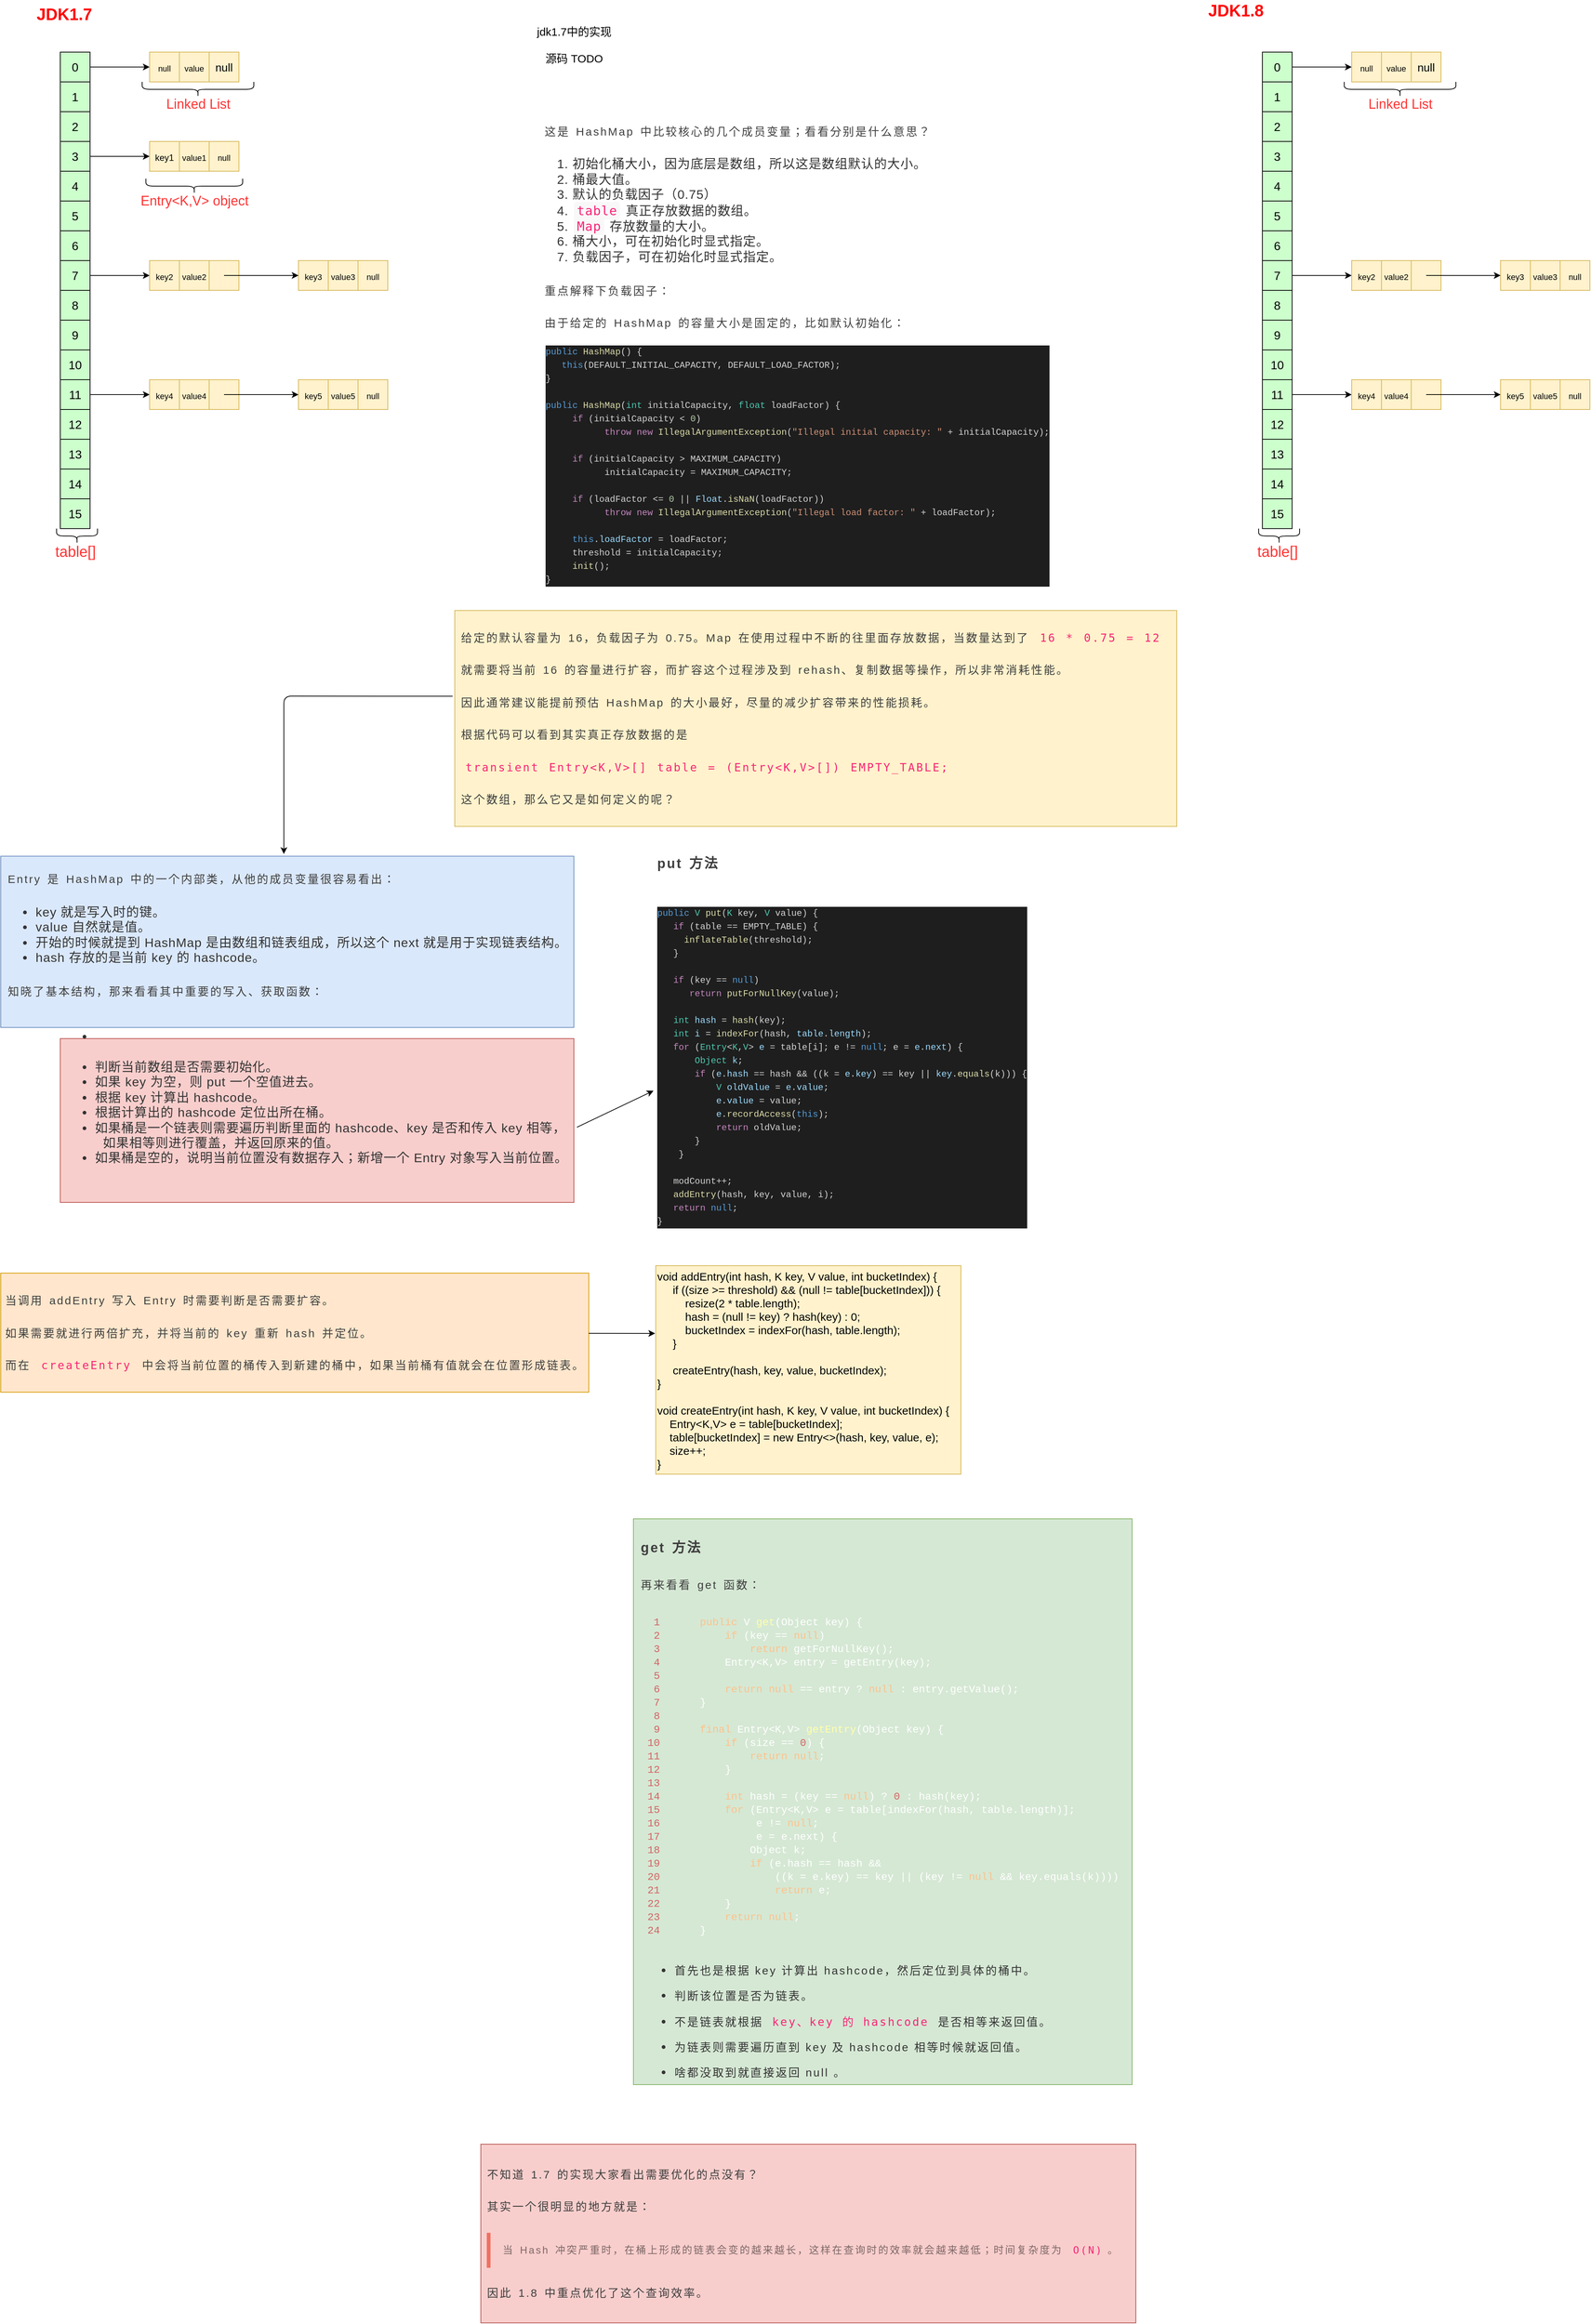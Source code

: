 <mxfile version="13.7.9" type="github">
  <diagram id="FqbJ1g87iHIE59LpP0e2" name="第 1 页">
    <mxGraphModel dx="1852" dy="1034" grid="1" gridSize="10" guides="1" tooltips="1" connect="1" arrows="1" fold="1" page="1" pageScale="1" pageWidth="827" pageHeight="1169" math="0" shadow="0">
      <root>
        <mxCell id="0" />
        <mxCell id="1" parent="0" />
        <mxCell id="LpuVcXRak1yjNaentHT7-1" value="JDK1.7" style="text;html=1;align=center;verticalAlign=middle;resizable=0;points=[];autosize=1;fontSize=22;fontStyle=1;fontColor=#FF0000;" vertex="1" parent="1">
          <mxGeometry x="80" y="95" width="90" height="30" as="geometry" />
        </mxCell>
        <mxCell id="LpuVcXRak1yjNaentHT7-2" value="JDK1.8" style="text;html=1;align=center;verticalAlign=middle;resizable=0;points=[];autosize=1;fontSize=22;fontStyle=1;fontColor=#FF0000;" vertex="1" parent="1">
          <mxGeometry x="1654" y="90" width="90" height="30" as="geometry" />
        </mxCell>
        <mxCell id="LpuVcXRak1yjNaentHT7-27" value="" style="edgeStyle=orthogonalEdgeStyle;rounded=0;orthogonalLoop=1;jettySize=auto;html=1;fontSize=16;fontColor=#FF0000;" edge="1" parent="1" source="LpuVcXRak1yjNaentHT7-3" target="LpuVcXRak1yjNaentHT7-26">
          <mxGeometry relative="1" as="geometry" />
        </mxCell>
        <mxCell id="LpuVcXRak1yjNaentHT7-3" value="&lt;font style=&quot;font-size: 16px;&quot;&gt;0&lt;/font&gt;" style="rounded=0;whiteSpace=wrap;html=1;fontSize=16;fillColor=#CCFFCC;" vertex="1" parent="1">
          <mxGeometry x="120" y="160" width="40" height="40" as="geometry" />
        </mxCell>
        <mxCell id="LpuVcXRak1yjNaentHT7-4" value="&lt;font style=&quot;font-size: 16px;&quot;&gt;1&lt;/font&gt;" style="rounded=0;whiteSpace=wrap;html=1;fontSize=16;fillColor=#CCFFCC;" vertex="1" parent="1">
          <mxGeometry x="120" y="200" width="40" height="40" as="geometry" />
        </mxCell>
        <mxCell id="LpuVcXRak1yjNaentHT7-5" value="2" style="rounded=0;whiteSpace=wrap;html=1;fontSize=16;fillColor=#CCFFCC;" vertex="1" parent="1">
          <mxGeometry x="120" y="240" width="40" height="40" as="geometry" />
        </mxCell>
        <mxCell id="LpuVcXRak1yjNaentHT7-29" value="" style="edgeStyle=orthogonalEdgeStyle;rounded=0;orthogonalLoop=1;jettySize=auto;html=1;fontSize=15;fontColor=#000000;" edge="1" parent="1" source="LpuVcXRak1yjNaentHT7-6" target="LpuVcXRak1yjNaentHT7-28">
          <mxGeometry relative="1" as="geometry" />
        </mxCell>
        <mxCell id="LpuVcXRak1yjNaentHT7-6" value="3" style="rounded=0;whiteSpace=wrap;html=1;fontSize=16;fillColor=#CCFFCC;" vertex="1" parent="1">
          <mxGeometry x="120" y="280" width="40" height="40" as="geometry" />
        </mxCell>
        <mxCell id="LpuVcXRak1yjNaentHT7-7" value="4" style="rounded=0;whiteSpace=wrap;html=1;fontSize=16;fillColor=#CCFFCC;" vertex="1" parent="1">
          <mxGeometry x="120" y="320" width="40" height="40" as="geometry" />
        </mxCell>
        <mxCell id="LpuVcXRak1yjNaentHT7-8" value="5" style="rounded=0;whiteSpace=wrap;html=1;fontSize=16;fillColor=#CCFFCC;" vertex="1" parent="1">
          <mxGeometry x="120" y="360" width="40" height="40" as="geometry" />
        </mxCell>
        <mxCell id="LpuVcXRak1yjNaentHT7-9" value="6" style="rounded=0;whiteSpace=wrap;html=1;fontSize=16;fillColor=#CCFFCC;" vertex="1" parent="1">
          <mxGeometry x="120" y="400" width="40" height="40" as="geometry" />
        </mxCell>
        <mxCell id="LpuVcXRak1yjNaentHT7-33" value="" style="edgeStyle=orthogonalEdgeStyle;rounded=0;orthogonalLoop=1;jettySize=auto;html=1;fontSize=15;fontColor=#000000;" edge="1" parent="1" source="LpuVcXRak1yjNaentHT7-10" target="LpuVcXRak1yjNaentHT7-32">
          <mxGeometry relative="1" as="geometry" />
        </mxCell>
        <mxCell id="LpuVcXRak1yjNaentHT7-10" value="7" style="rounded=0;whiteSpace=wrap;html=1;fontSize=16;fillColor=#CCFFCC;" vertex="1" parent="1">
          <mxGeometry x="120" y="440" width="40" height="40" as="geometry" />
        </mxCell>
        <mxCell id="LpuVcXRak1yjNaentHT7-11" value="8" style="rounded=0;whiteSpace=wrap;html=1;fontSize=16;fillColor=#CCFFCC;" vertex="1" parent="1">
          <mxGeometry x="120" y="480" width="40" height="40" as="geometry" />
        </mxCell>
        <mxCell id="LpuVcXRak1yjNaentHT7-12" value="9" style="rounded=0;whiteSpace=wrap;html=1;fontSize=16;fillColor=#CCFFCC;" vertex="1" parent="1">
          <mxGeometry x="120" y="520" width="40" height="40" as="geometry" />
        </mxCell>
        <mxCell id="LpuVcXRak1yjNaentHT7-13" value="10" style="rounded=0;whiteSpace=wrap;html=1;fontSize=16;fillColor=#CCFFCC;" vertex="1" parent="1">
          <mxGeometry x="120" y="560" width="40" height="40" as="geometry" />
        </mxCell>
        <mxCell id="LpuVcXRak1yjNaentHT7-41" value="" style="edgeStyle=orthogonalEdgeStyle;rounded=0;orthogonalLoop=1;jettySize=auto;html=1;fontSize=15;fontColor=#000000;" edge="1" parent="1" source="LpuVcXRak1yjNaentHT7-14" target="LpuVcXRak1yjNaentHT7-40">
          <mxGeometry relative="1" as="geometry" />
        </mxCell>
        <mxCell id="LpuVcXRak1yjNaentHT7-14" value="11" style="rounded=0;whiteSpace=wrap;html=1;fontSize=16;fillColor=#CCFFCC;" vertex="1" parent="1">
          <mxGeometry x="120" y="600" width="40" height="40" as="geometry" />
        </mxCell>
        <mxCell id="LpuVcXRak1yjNaentHT7-15" value="12" style="rounded=0;whiteSpace=wrap;html=1;fontSize=16;fillColor=#CCFFCC;" vertex="1" parent="1">
          <mxGeometry x="120" y="640" width="40" height="40" as="geometry" />
        </mxCell>
        <mxCell id="LpuVcXRak1yjNaentHT7-16" value="13" style="rounded=0;whiteSpace=wrap;html=1;fontSize=16;fillColor=#CCFFCC;" vertex="1" parent="1">
          <mxGeometry x="120" y="680" width="40" height="40" as="geometry" />
        </mxCell>
        <mxCell id="LpuVcXRak1yjNaentHT7-17" value="14" style="rounded=0;whiteSpace=wrap;html=1;fontSize=16;fillColor=#CCFFCC;" vertex="1" parent="1">
          <mxGeometry x="120" y="720" width="40" height="40" as="geometry" />
        </mxCell>
        <mxCell id="LpuVcXRak1yjNaentHT7-18" value="15" style="rounded=0;whiteSpace=wrap;html=1;fontSize=16;fillColor=#CCFFCC;" vertex="1" parent="1">
          <mxGeometry x="120" y="760" width="40" height="40" as="geometry" />
        </mxCell>
        <mxCell id="LpuVcXRak1yjNaentHT7-19" value="&lt;font style=&quot;font-size: 11px&quot;&gt;value&lt;/font&gt;" style="rounded=0;whiteSpace=wrap;html=1;fillColor=#fff2cc;fontSize=15;strokeColor=#d6b656;" vertex="1" parent="1">
          <mxGeometry x="280" y="160" width="40" height="40" as="geometry" />
        </mxCell>
        <mxCell id="LpuVcXRak1yjNaentHT7-20" value="null" style="rounded=0;whiteSpace=wrap;html=1;fillColor=#fff2cc;fontSize=15;strokeColor=#d6b656;" vertex="1" parent="1">
          <mxGeometry x="320" y="160" width="40" height="40" as="geometry" />
        </mxCell>
        <mxCell id="LpuVcXRak1yjNaentHT7-26" value="&lt;font style=&quot;font-size: 11px&quot;&gt;null&lt;/font&gt;" style="rounded=0;whiteSpace=wrap;html=1;fontSize=15;fillColor=#fff2cc;strokeColor=#d6b656;" vertex="1" parent="1">
          <mxGeometry x="240" y="160" width="40" height="40" as="geometry" />
        </mxCell>
        <mxCell id="LpuVcXRak1yjNaentHT7-28" value="&lt;font style=&quot;font-size: 12px&quot;&gt;key1&lt;/font&gt;" style="rounded=0;whiteSpace=wrap;html=1;fontSize=16;fillColor=#fff2cc;strokeColor=#d6b656;" vertex="1" parent="1">
          <mxGeometry x="240" y="280" width="40" height="40" as="geometry" />
        </mxCell>
        <mxCell id="LpuVcXRak1yjNaentHT7-30" value="&lt;font style=&quot;font-size: 11px&quot;&gt;value1&lt;/font&gt;" style="rounded=0;whiteSpace=wrap;html=1;fontSize=16;fillColor=#fff2cc;strokeColor=#d6b656;" vertex="1" parent="1">
          <mxGeometry x="280" y="280" width="40" height="40" as="geometry" />
        </mxCell>
        <mxCell id="LpuVcXRak1yjNaentHT7-31" value="&lt;font style=&quot;font-size: 11px&quot;&gt;null&lt;/font&gt;" style="rounded=0;whiteSpace=wrap;html=1;fontSize=16;fillColor=#fff2cc;strokeColor=#d6b656;" vertex="1" parent="1">
          <mxGeometry x="320" y="280" width="40" height="40" as="geometry" />
        </mxCell>
        <mxCell id="LpuVcXRak1yjNaentHT7-32" value="&lt;font style=&quot;font-size: 11px&quot;&gt;key2&lt;/font&gt;" style="rounded=0;whiteSpace=wrap;html=1;fontSize=16;fillColor=#fff2cc;strokeColor=#d6b656;" vertex="1" parent="1">
          <mxGeometry x="240" y="440" width="40" height="40" as="geometry" />
        </mxCell>
        <mxCell id="LpuVcXRak1yjNaentHT7-34" value="&lt;font style=&quot;font-size: 11px&quot;&gt;value2&lt;/font&gt;" style="rounded=0;whiteSpace=wrap;html=1;fontSize=16;fillColor=#fff2cc;strokeColor=#d6b656;" vertex="1" parent="1">
          <mxGeometry x="280" y="440" width="40" height="40" as="geometry" />
        </mxCell>
        <mxCell id="LpuVcXRak1yjNaentHT7-35" value="" style="rounded=0;whiteSpace=wrap;html=1;fontSize=16;fillColor=#fff2cc;strokeColor=#d6b656;" vertex="1" parent="1">
          <mxGeometry x="320" y="440" width="40" height="40" as="geometry" />
        </mxCell>
        <mxCell id="LpuVcXRak1yjNaentHT7-36" value="&lt;font style=&quot;font-size: 11px&quot;&gt;key3&lt;/font&gt;" style="rounded=0;whiteSpace=wrap;html=1;fontSize=16;fillColor=#fff2cc;strokeColor=#d6b656;" vertex="1" parent="1">
          <mxGeometry x="440" y="440" width="40" height="40" as="geometry" />
        </mxCell>
        <mxCell id="LpuVcXRak1yjNaentHT7-38" value="&lt;font style=&quot;font-size: 11px&quot;&gt;value3&lt;/font&gt;" style="rounded=0;whiteSpace=wrap;html=1;fontSize=16;fillColor=#fff2cc;strokeColor=#d6b656;" vertex="1" parent="1">
          <mxGeometry x="480" y="440" width="40" height="40" as="geometry" />
        </mxCell>
        <mxCell id="LpuVcXRak1yjNaentHT7-39" value="&lt;font style=&quot;font-size: 11px&quot;&gt;null&lt;/font&gt;" style="rounded=0;whiteSpace=wrap;html=1;fontSize=16;fillColor=#fff2cc;strokeColor=#d6b656;" vertex="1" parent="1">
          <mxGeometry x="520" y="440" width="40" height="40" as="geometry" />
        </mxCell>
        <mxCell id="LpuVcXRak1yjNaentHT7-40" value="&lt;font style=&quot;font-size: 11px&quot;&gt;key4&lt;/font&gt;" style="rounded=0;whiteSpace=wrap;html=1;fontSize=16;fillColor=#fff2cc;strokeColor=#d6b656;" vertex="1" parent="1">
          <mxGeometry x="240" y="600" width="40" height="40" as="geometry" />
        </mxCell>
        <mxCell id="LpuVcXRak1yjNaentHT7-42" value="&lt;font style=&quot;font-size: 11px&quot;&gt;value4&lt;/font&gt;" style="rounded=0;whiteSpace=wrap;html=1;fontSize=16;fillColor=#fff2cc;strokeColor=#d6b656;" vertex="1" parent="1">
          <mxGeometry x="280" y="600" width="40" height="40" as="geometry" />
        </mxCell>
        <mxCell id="LpuVcXRak1yjNaentHT7-43" value="" style="rounded=0;whiteSpace=wrap;html=1;fontSize=16;fillColor=#fff2cc;strokeColor=#d6b656;" vertex="1" parent="1">
          <mxGeometry x="320" y="600" width="40" height="40" as="geometry" />
        </mxCell>
        <mxCell id="LpuVcXRak1yjNaentHT7-44" value="&lt;font style=&quot;font-size: 11px&quot;&gt;key5&lt;/font&gt;" style="rounded=0;whiteSpace=wrap;html=1;fontSize=16;fillColor=#fff2cc;strokeColor=#d6b656;" vertex="1" parent="1">
          <mxGeometry x="440" y="600" width="40" height="40" as="geometry" />
        </mxCell>
        <mxCell id="LpuVcXRak1yjNaentHT7-46" value="&lt;font style=&quot;font-size: 11px&quot;&gt;value5&lt;/font&gt;" style="rounded=0;whiteSpace=wrap;html=1;fontSize=16;fillColor=#fff2cc;strokeColor=#d6b656;" vertex="1" parent="1">
          <mxGeometry x="480" y="600" width="40" height="40" as="geometry" />
        </mxCell>
        <mxCell id="LpuVcXRak1yjNaentHT7-47" value="&lt;font style=&quot;font-size: 11px&quot;&gt;null&lt;/font&gt;" style="rounded=0;whiteSpace=wrap;html=1;fontSize=16;fillColor=#fff2cc;strokeColor=#d6b656;" vertex="1" parent="1">
          <mxGeometry x="520" y="600" width="40" height="40" as="geometry" />
        </mxCell>
        <mxCell id="LpuVcXRak1yjNaentHT7-48" value="" style="endArrow=classic;html=1;fontSize=15;fontColor=#000000;entryX=0;entryY=0.5;entryDx=0;entryDy=0;fillColor=#fff2cc;" edge="1" parent="1" target="LpuVcXRak1yjNaentHT7-36">
          <mxGeometry width="50" height="50" relative="1" as="geometry">
            <mxPoint x="340" y="460" as="sourcePoint" />
            <mxPoint x="430" y="450" as="targetPoint" />
          </mxGeometry>
        </mxCell>
        <mxCell id="LpuVcXRak1yjNaentHT7-49" value="" style="endArrow=classic;html=1;fontSize=15;fontColor=#000000;entryX=0;entryY=0.5;entryDx=0;entryDy=0;fillColor=#fff2cc;" edge="1" parent="1" target="LpuVcXRak1yjNaentHT7-44">
          <mxGeometry width="50" height="50" relative="1" as="geometry">
            <mxPoint x="340" y="620" as="sourcePoint" />
            <mxPoint x="450" y="550" as="targetPoint" />
          </mxGeometry>
        </mxCell>
        <mxCell id="LpuVcXRak1yjNaentHT7-52" value="" style="shape=curlyBracket;whiteSpace=wrap;html=1;rounded=1;fillColor=none;fontSize=15;fontColor=#000000;direction=north;size=0.5;" vertex="1" parent="1">
          <mxGeometry x="115" y="800" width="55" height="20" as="geometry" />
        </mxCell>
        <mxCell id="LpuVcXRak1yjNaentHT7-54" value="&lt;font color=&quot;#ff3333&quot; style=&quot;font-size: 20px&quot;&gt;table[]&lt;/font&gt;" style="text;html=1;align=center;verticalAlign=middle;resizable=0;points=[];autosize=1;fontSize=15;fontColor=#000000;" vertex="1" parent="1">
          <mxGeometry x="105" y="820" width="70" height="20" as="geometry" />
        </mxCell>
        <mxCell id="LpuVcXRak1yjNaentHT7-55" value="" style="shape=curlyBracket;whiteSpace=wrap;html=1;rounded=1;fillColor=none;fontSize=15;fontColor=#000000;direction=north;" vertex="1" parent="1">
          <mxGeometry x="230" y="200" width="150" height="20" as="geometry" />
        </mxCell>
        <mxCell id="LpuVcXRak1yjNaentHT7-56" value="&lt;font style=&quot;font-size: 18px&quot; color=&quot;#ff3333&quot;&gt;Linked List&lt;/font&gt;" style="text;html=1;align=center;verticalAlign=middle;resizable=0;points=[];autosize=1;fontSize=15;fontColor=#000000;" vertex="1" parent="1">
          <mxGeometry x="255" y="220" width="100" height="20" as="geometry" />
        </mxCell>
        <mxCell id="LpuVcXRak1yjNaentHT7-57" value="" style="shape=curlyBracket;whiteSpace=wrap;html=1;rounded=1;fillColor=none;fontSize=15;fontColor=#000000;direction=north;" vertex="1" parent="1">
          <mxGeometry x="235" y="330" width="130" height="20" as="geometry" />
        </mxCell>
        <mxCell id="LpuVcXRak1yjNaentHT7-58" value="&lt;font style=&quot;font-size: 18px&quot; color=&quot;#ff3333&quot;&gt;Entry&amp;lt;K,V&amp;gt; object&lt;/font&gt;" style="text;html=1;align=center;verticalAlign=middle;resizable=0;points=[];autosize=1;fontSize=15;fontColor=#000000;" vertex="1" parent="1">
          <mxGeometry x="220" y="350" width="160" height="20" as="geometry" />
        </mxCell>
        <mxCell id="LpuVcXRak1yjNaentHT7-60" value="jdk1.7中的实现&lt;br&gt;&lt;br&gt;源码 TODO" style="text;html=1;align=center;verticalAlign=middle;resizable=0;points=[];autosize=1;fontSize=15;fontColor=#000000;" vertex="1" parent="1">
          <mxGeometry x="750" y="120" width="120" height="60" as="geometry" />
        </mxCell>
        <mxCell id="LpuVcXRak1yjNaentHT7-61" value="&lt;p style=&quot;margin: 1.7em 0px ; padding: 0px ; max-width: 100% ; clear: both ; min-height: 1em ; font-family: , &amp;#34;blinkmacsystemfont&amp;#34; , &amp;#34;helvetica neue&amp;#34; , &amp;#34;pingfang sc&amp;#34; , &amp;#34;hiragino sans gb&amp;#34; , &amp;#34;microsoft yahei ui&amp;#34; , &amp;#34;microsoft yahei&amp;#34; , &amp;#34;arial&amp;#34; , sans-serif ; text-align: justify ; color: rgb(62 , 62 , 62) ; line-height: inherit ; letter-spacing: 2px ; word-spacing: 2px ; background-color: rgb(255 , 255 , 255) ; box-sizing: border-box ; overflow-wrap: break-word&quot;&gt;这是 HashMap 中比较核心的几个成员变量；看看分别是什么意思？&lt;/p&gt;&lt;ol class=&quot;list-paddingleft-2&quot; style=&quot;margin: 0px ; padding: 0px 0px 0px 2.2em ; max-width: 100% ; color: rgb(51 , 51 , 51) ; font-family: , &amp;#34;blinkmacsystemfont&amp;#34; , &amp;#34;helvetica neue&amp;#34; , &amp;#34;pingfang sc&amp;#34; , &amp;#34;hiragino sans gb&amp;#34; , &amp;#34;microsoft yahei ui&amp;#34; , &amp;#34;microsoft yahei&amp;#34; , &amp;#34;arial&amp;#34; , sans-serif ; font-size: 17px ; letter-spacing: 0.622px ; text-align: justify ; box-sizing: border-box ; overflow-wrap: break-word&quot;&gt;&lt;li style=&quot;margin: 0px ; padding: 0px ; max-width: 100% ; box-sizing: border-box ; word-wrap: break-word&quot;&gt;&lt;p style=&quot;margin: 0px ; padding: 0px ; max-width: 100% ; box-sizing: border-box ; word-wrap: break-word ; clear: both ; min-height: 1em&quot;&gt;&lt;span style=&quot;margin: 0px ; padding: 0px ; max-width: 100% ; box-sizing: border-box ; word-wrap: break-word ; font-size: inherit ; color: inherit ; line-height: inherit&quot;&gt;初始化桶大小，因为底层是数组，所以这是数组默认的大小。&lt;/span&gt;&lt;/p&gt;&lt;/li&gt;&lt;li style=&quot;margin: 0px ; padding: 0px ; max-width: 100% ; box-sizing: border-box ; word-wrap: break-word&quot;&gt;&lt;p style=&quot;margin: 0px ; padding: 0px ; max-width: 100% ; box-sizing: border-box ; word-wrap: break-word ; clear: both ; min-height: 1em&quot;&gt;&lt;span style=&quot;margin: 0px ; padding: 0px ; max-width: 100% ; box-sizing: border-box ; word-wrap: break-word ; font-size: inherit ; color: inherit ; line-height: inherit&quot;&gt;桶最大值。&lt;/span&gt;&lt;/p&gt;&lt;/li&gt;&lt;li style=&quot;margin: 0px ; padding: 0px ; max-width: 100% ; box-sizing: border-box ; word-wrap: break-word&quot;&gt;&lt;p style=&quot;margin: 0px ; padding: 0px ; max-width: 100% ; box-sizing: border-box ; word-wrap: break-word ; clear: both ; min-height: 1em&quot;&gt;&lt;span style=&quot;margin: 0px ; padding: 0px ; max-width: 100% ; box-sizing: border-box ; word-wrap: break-word ; font-size: inherit ; color: inherit ; line-height: inherit&quot;&gt;默认的负载因子（0.75）&lt;/span&gt;&lt;/p&gt;&lt;/li&gt;&lt;li style=&quot;margin: 0px ; padding: 0px ; max-width: 100% ; box-sizing: border-box ; word-wrap: break-word&quot;&gt;&lt;p style=&quot;margin: 0px ; padding: 0px ; max-width: 100% ; box-sizing: border-box ; word-wrap: break-word ; clear: both ; min-height: 1em&quot;&gt;&lt;code style=&quot;margin: 0px 2px ; padding: 2px 4px ; max-width: 100% ; box-sizing: border-box ; word-wrap: break-word ; font-size: inherit ; color: rgb(248 , 35 , 117) ; line-height: inherit ; border-top-left-radius: 4px ; border-top-right-radius: 4px ; border-bottom-right-radius: 4px ; border-bottom-left-radius: 4px ; background-color: rgb(248 , 248 , 248)&quot;&gt;table&lt;/code&gt;&amp;nbsp;真正存放数据的数组。&lt;/p&gt;&lt;/li&gt;&lt;li style=&quot;margin: 0px ; padding: 0px ; max-width: 100% ; box-sizing: border-box ; word-wrap: break-word&quot;&gt;&lt;p style=&quot;margin: 0px ; padding: 0px ; max-width: 100% ; box-sizing: border-box ; word-wrap: break-word ; clear: both ; min-height: 1em&quot;&gt;&lt;code style=&quot;margin: 0px 2px ; padding: 2px 4px ; max-width: 100% ; box-sizing: border-box ; word-wrap: break-word ; font-size: inherit ; color: rgb(248 , 35 , 117) ; line-height: inherit ; border-top-left-radius: 4px ; border-top-right-radius: 4px ; border-bottom-right-radius: 4px ; border-bottom-left-radius: 4px ; background-color: rgb(248 , 248 , 248)&quot;&gt;Map&lt;/code&gt;&amp;nbsp;存放数量的大小。&lt;/p&gt;&lt;/li&gt;&lt;li style=&quot;margin: 0px ; padding: 0px ; max-width: 100% ; box-sizing: border-box ; word-wrap: break-word&quot;&gt;&lt;p style=&quot;margin: 0px ; padding: 0px ; max-width: 100% ; box-sizing: border-box ; word-wrap: break-word ; clear: both ; min-height: 1em&quot;&gt;&lt;span style=&quot;margin: 0px ; padding: 0px ; max-width: 100% ; box-sizing: border-box ; word-wrap: break-word ; font-size: inherit ; color: inherit ; line-height: inherit&quot;&gt;桶大小，可在初始化时显式指定。&lt;/span&gt;&lt;/p&gt;&lt;/li&gt;&lt;li style=&quot;margin: 0px ; padding: 0px ; max-width: 100% ; box-sizing: border-box ; word-wrap: break-word&quot;&gt;&lt;p style=&quot;margin: 0px ; padding: 0px ; max-width: 100% ; box-sizing: border-box ; word-wrap: break-word ; clear: both ; min-height: 1em&quot;&gt;&lt;span style=&quot;margin: 0px ; padding: 0px ; max-width: 100% ; box-sizing: border-box ; word-wrap: break-word ; font-size: inherit ; color: inherit ; line-height: inherit&quot;&gt;负载因子，可在初始化时显式指定。&lt;/span&gt;&lt;/p&gt;&lt;/li&gt;&lt;/ol&gt;&lt;p style=&quot;margin: 1.7em 0px ; padding: 0px ; max-width: 100% ; clear: both ; min-height: 1em ; font-family: , &amp;#34;blinkmacsystemfont&amp;#34; , &amp;#34;helvetica neue&amp;#34; , &amp;#34;pingfang sc&amp;#34; , &amp;#34;hiragino sans gb&amp;#34; , &amp;#34;microsoft yahei ui&amp;#34; , &amp;#34;microsoft yahei&amp;#34; , &amp;#34;arial&amp;#34; , sans-serif ; text-align: justify ; color: rgb(62 , 62 , 62) ; line-height: inherit ; letter-spacing: 2px ; word-spacing: 2px ; background-color: rgb(255 , 255 , 255) ; box-sizing: border-box ; overflow-wrap: break-word&quot;&gt;重点解释下负载因子：&lt;/p&gt;&lt;p style=&quot;margin: 1.7em 0px ; padding: 0px ; max-width: 100% ; clear: both ; min-height: 1em ; font-family: , &amp;#34;blinkmacsystemfont&amp;#34; , &amp;#34;helvetica neue&amp;#34; , &amp;#34;pingfang sc&amp;#34; , &amp;#34;hiragino sans gb&amp;#34; , &amp;#34;microsoft yahei ui&amp;#34; , &amp;#34;microsoft yahei&amp;#34; , &amp;#34;arial&amp;#34; , sans-serif ; text-align: justify ; color: rgb(62 , 62 , 62) ; line-height: inherit ; letter-spacing: 2px ; word-spacing: 2px ; background-color: rgb(255 , 255 , 255) ; box-sizing: border-box ; overflow-wrap: break-word&quot;&gt;由于给定的 HashMap 的容量大小是固定的，比如默认初始化：&lt;/p&gt;" style="text;html=1;align=center;verticalAlign=middle;resizable=0;points=[];autosize=1;fontSize=15;fontColor=#000000;" vertex="1" parent="1">
          <mxGeometry x="760" y="240" width="540" height="310" as="geometry" />
        </mxCell>
        <mxCell id="LpuVcXRak1yjNaentHT7-62" value="&lt;div style=&quot;color: rgb(212 , 212 , 212) ; background-color: rgb(30 , 30 , 30) ; font-family: &amp;#34;menlo&amp;#34; , &amp;#34;monaco&amp;#34; , &amp;#34;courier new&amp;#34; , monospace ; font-size: 12px ; line-height: 18px&quot;&gt;&lt;div&gt;&lt;span style=&quot;color: #569cd6&quot;&gt;public&lt;/span&gt; &lt;span style=&quot;color: #dcdcaa&quot;&gt;HashMap&lt;/span&gt;() {&lt;/div&gt;&lt;div&gt;        &lt;span style=&quot;color: #569cd6&quot;&gt;&amp;nbsp; &amp;nbsp;this&lt;/span&gt;(DEFAULT_INITIAL_CAPACITY, DEFAULT_LOAD_FACTOR);&lt;/div&gt;&lt;div&gt;    }&lt;br&gt;&lt;br&gt;&lt;/div&gt;&lt;div&gt; &lt;/div&gt;&lt;div&gt;&lt;span style=&quot;color: #569cd6&quot;&gt;public&lt;/span&gt; &lt;span style=&quot;color: #dcdcaa&quot;&gt;HashMap&lt;/span&gt;(&lt;span style=&quot;color: #4ec9b0&quot;&gt;int&lt;/span&gt; initialCapacity, &lt;span style=&quot;color: #4ec9b0&quot;&gt;float&lt;/span&gt; loadFactor) {&lt;/div&gt;&lt;div&gt;    &lt;span style=&quot;color: #c586c0&quot;&gt;&amp;nbsp; &amp;nbsp; &amp;nbsp;if&lt;/span&gt; (initialCapacity &amp;lt; &lt;span style=&quot;color: #b5cea8&quot;&gt;0&lt;/span&gt;)&lt;/div&gt;&lt;div&gt;        &lt;span style=&quot;color: #c586c0&quot;&gt;&amp;nbsp; &amp;nbsp; &amp;nbsp; &amp;nbsp; &amp;nbsp; &amp;nbsp;throw&lt;/span&gt; &lt;span style=&quot;color: #c586c0&quot;&gt;new&lt;/span&gt; &lt;span style=&quot;color: #dcdcaa&quot;&gt;IllegalArgumentException&lt;/span&gt;(&lt;span style=&quot;color: #ce9178&quot;&gt;&quot;Illegal initial capacity: &quot;&lt;/span&gt; + initialCapacity);&lt;/div&gt;&lt;div&gt;        &lt;/div&gt;&lt;div&gt;        &lt;span style=&quot;color: #c586c0&quot;&gt;&amp;nbsp; &amp;nbsp; &amp;nbsp;&lt;br&gt;&amp;nbsp; &amp;nbsp; &amp;nbsp;if&lt;/span&gt; (initialCapacity &amp;gt; MAXIMUM_CAPACITY)&lt;/div&gt;&lt;div&gt;&amp;nbsp; &amp;nbsp; &amp;nbsp; &amp;nbsp; &amp;nbsp; &amp;nbsp;initialCapacity = MAXIMUM_CAPACITY;&lt;/div&gt;&lt;br&gt;&lt;div&gt;    &lt;span style=&quot;color: #c586c0&quot;&gt;&amp;nbsp; &amp;nbsp; &amp;nbsp;if&lt;/span&gt; (loadFactor &amp;lt;= &lt;span style=&quot;color: #b5cea8&quot;&gt;0&lt;/span&gt; || &lt;span style=&quot;color: #9cdcfe&quot;&gt;Float&lt;/span&gt;.&lt;span style=&quot;color: #dcdcaa&quot;&gt;isNaN&lt;/span&gt;(loadFactor))&lt;/div&gt;&lt;div&gt;        &lt;span style=&quot;color: #c586c0&quot;&gt;&amp;nbsp; &amp;nbsp; &amp;nbsp; &amp;nbsp; &amp;nbsp; &amp;nbsp;throw&lt;/span&gt; &lt;span style=&quot;color: #c586c0&quot;&gt;new&lt;/span&gt; &lt;span style=&quot;color: #dcdcaa&quot;&gt;IllegalArgumentException&lt;/span&gt;(&lt;span style=&quot;color: #ce9178&quot;&gt;&quot;Illegal load factor: &quot;&lt;/span&gt; + loadFactor);&lt;/div&gt;&lt;br&gt;&lt;div&gt;    &lt;span style=&quot;color: #569cd6&quot;&gt;&amp;nbsp; &amp;nbsp; &amp;nbsp;this&lt;/span&gt;.&lt;span style=&quot;color: #9cdcfe&quot;&gt;loadFactor&lt;/span&gt; = loadFactor;&lt;/div&gt;&lt;div&gt;&amp;nbsp; &amp;nbsp; &amp;nbsp;threshold = initialCapacity;&lt;/div&gt;&lt;div&gt;    &lt;span style=&quot;color: #dcdcaa&quot;&gt;&amp;nbsp; &amp;nbsp; &amp;nbsp;init&lt;/span&gt;();   &lt;/div&gt;&lt;div&gt;}&lt;/div&gt;&lt;/div&gt;" style="text;html=1;align=left;verticalAlign=middle;resizable=0;points=[];autosize=1;fontSize=15;fontColor=#FF0000;" vertex="1" parent="1">
          <mxGeometry x="770" y="550" width="690" height="330" as="geometry" />
        </mxCell>
        <mxCell id="LpuVcXRak1yjNaentHT7-63" value="&lt;p style=&quot;margin: 1.7em 0px ; padding: 0px ; max-width: 100% ; clear: both ; min-height: 1em ; text-align: justify ; color: rgb(62 , 62 , 62) ; line-height: inherit ; letter-spacing: 2px ; word-spacing: 2px ; box-sizing: border-box ; overflow-wrap: break-word&quot;&gt;给定的默认容量为 16，负载因子为 0.75。Map 在使用过程中不断的往里面存放数据，当数量达到了&amp;nbsp;&lt;code style=&quot;margin: 0px 2px ; padding: 2px 4px ; max-width: 100% ; box-sizing: border-box ; overflow-wrap: break-word ; font-size: inherit ; color: rgb(248 , 35 , 117) ; line-height: inherit ; border-radius: 4px&quot;&gt;16 * 0.75 = 12&lt;/code&gt;&amp;nbsp;&lt;/p&gt;&lt;p style=&quot;margin: 1.7em 0px ; padding: 0px ; max-width: 100% ; clear: both ; min-height: 1em ; text-align: justify ; color: rgb(62 , 62 , 62) ; line-height: inherit ; letter-spacing: 2px ; word-spacing: 2px ; box-sizing: border-box ; overflow-wrap: break-word&quot;&gt;就需要将当前 16 的容量进行扩容，而扩容这个过程涉及到 rehash、复制数据等操作，所以非常消耗性能。&lt;/p&gt;&lt;p style=&quot;margin: 1.7em 0px ; padding: 0px ; max-width: 100% ; clear: both ; min-height: 1em ; text-align: justify ; color: rgb(62 , 62 , 62) ; line-height: inherit ; letter-spacing: 2px ; word-spacing: 2px ; box-sizing: border-box ; overflow-wrap: break-word&quot;&gt;因此通常建议能提前预估 HashMap 的大小最好，尽量的减少扩容带来的性能损耗。&lt;/p&gt;&lt;p style=&quot;margin: 1.7em 0px ; padding: 0px ; max-width: 100% ; clear: both ; min-height: 1em ; text-align: justify ; color: rgb(62 , 62 , 62) ; line-height: inherit ; letter-spacing: 2px ; word-spacing: 2px ; box-sizing: border-box ; overflow-wrap: break-word&quot;&gt;根据代码可以看到其实真正存放数据的是&lt;/p&gt;&lt;p style=&quot;margin: 1.7em 0px ; padding: 0px ; max-width: 100% ; clear: both ; min-height: 1em ; text-align: justify ; color: rgb(62 , 62 , 62) ; line-height: inherit ; letter-spacing: 2px ; word-spacing: 2px ; box-sizing: border-box ; overflow-wrap: break-word&quot;&gt;&lt;code style=&quot;margin: 0px 2px ; padding: 2px 4px ; max-width: 100% ; box-sizing: border-box ; overflow-wrap: break-word ; font-size: inherit ; color: rgb(248 , 35 , 117) ; line-height: inherit ; border-radius: 4px&quot;&gt;transient Entry&amp;lt;K,V&amp;gt;[] table = (Entry&amp;lt;K,V&amp;gt;[]) EMPTY_TABLE;&lt;/code&gt;&lt;/p&gt;&lt;p style=&quot;margin: 1.7em 0px ; padding: 0px ; max-width: 100% ; clear: both ; min-height: 1em ; text-align: justify ; color: rgb(62 , 62 , 62) ; line-height: inherit ; letter-spacing: 2px ; word-spacing: 2px ; box-sizing: border-box ; overflow-wrap: break-word&quot;&gt;这个数组，那么它又是如何定义的呢？&lt;/p&gt;" style="text;html=1;align=center;verticalAlign=middle;resizable=0;points=[];autosize=1;fontSize=15;fillColor=#fff2cc;strokeColor=#d6b656;" vertex="1" parent="1">
          <mxGeometry x="650" y="910" width="970" height="290" as="geometry" />
        </mxCell>
        <mxCell id="LpuVcXRak1yjNaentHT7-64" value="&lt;p style=&quot;margin: 1.7em 0px ; padding: 0px ; max-width: 100% ; clear: both ; min-height: 1em ; text-align: justify ; color: rgb(62 , 62 , 62) ; line-height: inherit ; letter-spacing: 2px ; word-spacing: 2px ; box-sizing: border-box ; overflow-wrap: break-word&quot;&gt;Entry 是 HashMap 中的一个内部类，从他的成员变量很容易看出：&lt;/p&gt;&lt;ul class=&quot;list-paddingleft-2&quot; style=&quot;margin: 0px ; padding: 0px 0px 0px 2.2em ; max-width: 100% ; color: rgb(51 , 51 , 51) ; font-family: , &amp;#34;blinkmacsystemfont&amp;#34; , &amp;#34;helvetica neue&amp;#34; , &amp;#34;pingfang sc&amp;#34; , &amp;#34;hiragino sans gb&amp;#34; , &amp;#34;microsoft yahei ui&amp;#34; , &amp;#34;microsoft yahei&amp;#34; , &amp;#34;arial&amp;#34; , sans-serif ; font-size: 17px ; letter-spacing: 0.622px ; text-align: justify ; box-sizing: border-box ; overflow-wrap: break-word&quot;&gt;&lt;li style=&quot;margin: 0px ; padding: 0px ; max-width: 100% ; box-sizing: border-box ; word-wrap: break-word&quot;&gt;&lt;p style=&quot;margin: 0px ; padding: 0px ; max-width: 100% ; box-sizing: border-box ; word-wrap: break-word ; clear: both ; min-height: 1em&quot;&gt;&lt;span style=&quot;margin: 0px ; padding: 0px ; max-width: 100% ; box-sizing: border-box ; word-wrap: break-word ; font-size: inherit ; color: inherit ; line-height: inherit&quot;&gt;key 就是写入时的键。&lt;/span&gt;&lt;/p&gt;&lt;/li&gt;&lt;li style=&quot;margin: 0px ; padding: 0px ; max-width: 100% ; box-sizing: border-box ; word-wrap: break-word&quot;&gt;&lt;p style=&quot;margin: 0px ; padding: 0px ; max-width: 100% ; box-sizing: border-box ; word-wrap: break-word ; clear: both ; min-height: 1em&quot;&gt;&lt;span style=&quot;margin: 0px ; padding: 0px ; max-width: 100% ; box-sizing: border-box ; word-wrap: break-word ; font-size: inherit ; color: inherit ; line-height: inherit&quot;&gt;value 自然就是值。&lt;/span&gt;&lt;/p&gt;&lt;/li&gt;&lt;li style=&quot;margin: 0px ; padding: 0px ; max-width: 100% ; box-sizing: border-box ; word-wrap: break-word&quot;&gt;&lt;p style=&quot;margin: 0px ; padding: 0px ; max-width: 100% ; box-sizing: border-box ; word-wrap: break-word ; clear: both ; min-height: 1em&quot;&gt;&lt;span style=&quot;margin: 0px ; padding: 0px ; max-width: 100% ; box-sizing: border-box ; word-wrap: break-word ; font-size: inherit ; color: inherit ; line-height: inherit&quot;&gt;开始的时候就提到 HashMap 是由数组和链表组成，所以这个 next 就是用于实现链表结构。&lt;/span&gt;&lt;/p&gt;&lt;/li&gt;&lt;li style=&quot;margin: 0px ; padding: 0px ; max-width: 100% ; box-sizing: border-box ; word-wrap: break-word&quot;&gt;&lt;p style=&quot;margin: 0px ; padding: 0px ; max-width: 100% ; box-sizing: border-box ; word-wrap: break-word ; clear: both ; min-height: 1em&quot;&gt;&lt;span style=&quot;margin: 0px ; padding: 0px ; max-width: 100% ; box-sizing: border-box ; word-wrap: break-word ; font-size: inherit ; color: inherit ; line-height: inherit&quot;&gt;hash 存放的是当前 key 的 hashcode。&lt;/span&gt;&lt;/p&gt;&lt;/li&gt;&lt;/ul&gt;&lt;p style=&quot;margin: 1.7em 0px ; padding: 0px ; max-width: 100% ; clear: both ; min-height: 1em ; text-align: justify ; color: rgb(62 , 62 , 62) ; line-height: inherit ; letter-spacing: 2px ; word-spacing: 2px ; box-sizing: border-box ; overflow-wrap: break-word&quot;&gt;知晓了基本结构，那来看看其中重要的写入、获取函数：&lt;/p&gt;&lt;div&gt;&lt;br&gt;&lt;/div&gt;" style="text;html=1;align=center;verticalAlign=middle;resizable=0;points=[];autosize=1;fontSize=15;fillColor=#dae8fc;strokeColor=#6c8ebf;" vertex="1" parent="1">
          <mxGeometry x="40" y="1240" width="770" height="230" as="geometry" />
        </mxCell>
        <mxCell id="LpuVcXRak1yjNaentHT7-65" value="&lt;h4 style=&quot;margin: 1.6em 0px ; padding: 0px ; font-size: 1.2em ; max-width: 100% ; color: rgb(62 , 62 , 62) ; line-height: inherit ; letter-spacing: 2px ; word-spacing: 2px ; background-color: rgb(255 , 255 , 255) ; box-sizing: border-box ; overflow-wrap: break-word&quot;&gt;&lt;span style=&quot;margin: 0px ; padding: 0px ; max-width: 100% ; box-sizing: border-box ; word-wrap: break-word ; font-size: inherit ; color: inherit ; line-height: inherit&quot;&gt;put 方法&lt;/span&gt;&lt;/h4&gt;&lt;div&gt;&lt;span style=&quot;margin: 0px ; padding: 0px ; max-width: 100% ; box-sizing: border-box ; word-wrap: break-word ; font-size: inherit ; color: inherit ; line-height: inherit&quot;&gt;&lt;br&gt;&lt;/span&gt;&lt;/div&gt;&lt;div&gt;&lt;span style=&quot;margin: 0px ; padding: 0px ; max-width: 100% ; box-sizing: border-box ; word-wrap: break-word ; font-size: inherit ; color: inherit ; line-height: inherit&quot;&gt;&lt;div style=&quot;color: rgb(212 , 212 , 212) ; background-color: rgb(30 , 30 , 30) ; font-family: &amp;#34;menlo&amp;#34; , &amp;#34;monaco&amp;#34; , &amp;#34;courier new&amp;#34; , monospace ; font-size: 12px ; line-height: 18px&quot;&gt;&lt;div&gt;&lt;span style=&quot;color: #569cd6&quot;&gt;public&lt;/span&gt; &lt;span style=&quot;color: #4ec9b0&quot;&gt;V&lt;/span&gt; &lt;span style=&quot;color: #dcdcaa&quot;&gt;put&lt;/span&gt;(&lt;span style=&quot;color: #4ec9b0&quot;&gt;K&lt;/span&gt; key, &lt;span style=&quot;color: #4ec9b0&quot;&gt;V&lt;/span&gt; value) {&lt;/div&gt;&lt;div&gt;         &lt;span style=&quot;color: #c586c0&quot;&gt;&amp;nbsp; &amp;nbsp;if&lt;/span&gt; (table == EMPTY_TABLE) {&lt;/div&gt;&lt;div&gt;             &lt;span style=&quot;color: #dcdcaa&quot;&gt;&amp;nbsp; &amp;nbsp; &amp;nbsp;inflateTable&lt;/span&gt;(threshold);&lt;/div&gt;&lt;div&gt;&amp;nbsp; &amp;nbsp;}&lt;br&gt;&lt;br&gt;&lt;/div&gt;&lt;div&gt;         &lt;span style=&quot;color: #c586c0&quot;&gt;&amp;nbsp; &amp;nbsp;if&lt;/span&gt; (key == &lt;span style=&quot;color: #569cd6&quot;&gt;null&lt;/span&gt;)&lt;/div&gt;&lt;div&gt;             &lt;span style=&quot;color: #c586c0&quot;&gt;&amp;nbsp; &amp;nbsp; &amp;nbsp; return&lt;/span&gt; &lt;span style=&quot;color: #dcdcaa&quot;&gt;putForNullKey&lt;/span&gt;(value);&lt;/div&gt;&lt;div&gt;         &lt;span style=&quot;color: #4ec9b0&quot;&gt;&lt;br&gt;&amp;nbsp; &amp;nbsp;int&lt;/span&gt; &lt;span style=&quot;color: #9cdcfe&quot;&gt;hash&lt;/span&gt; = &lt;span style=&quot;color: #dcdcaa&quot;&gt;hash&lt;/span&gt;(key);&lt;/div&gt;&lt;div&gt;         &lt;span style=&quot;color: #4ec9b0&quot;&gt;&amp;nbsp; &amp;nbsp;int&lt;/span&gt; &lt;span style=&quot;color: #9cdcfe&quot;&gt;i&lt;/span&gt; = &lt;span style=&quot;color: #dcdcaa&quot;&gt;indexFor&lt;/span&gt;(hash, &lt;span style=&quot;color: #9cdcfe&quot;&gt;table&lt;/span&gt;.&lt;span style=&quot;color: #9cdcfe&quot;&gt;length&lt;/span&gt;);&lt;/div&gt;&lt;div&gt;&lt;span style=&quot;color: #c586c0&quot;&gt;&amp;nbsp; &amp;nbsp;for&lt;/span&gt; (&lt;span style=&quot;color: #4ec9b0&quot;&gt;Entry&lt;/span&gt;&amp;lt;&lt;span style=&quot;color: #4ec9b0&quot;&gt;K&lt;/span&gt;,&lt;span style=&quot;color: #4ec9b0&quot;&gt;V&lt;/span&gt;&amp;gt; &lt;span style=&quot;color: #9cdcfe&quot;&gt;e&lt;/span&gt; = table[i]; e != &lt;span style=&quot;color: #569cd6&quot;&gt;null&lt;/span&gt;; e = &lt;span style=&quot;color: #9cdcfe&quot;&gt;e&lt;/span&gt;.&lt;span style=&quot;color: #9cdcfe&quot;&gt;next&lt;/span&gt;) {&lt;/div&gt;&lt;div&gt;            &lt;span style=&quot;color: #4ec9b0&quot;&gt;&amp;nbsp; &amp;nbsp; &amp;nbsp; &amp;nbsp;Object&lt;/span&gt; &lt;span style=&quot;color: #9cdcfe&quot;&gt;k&lt;/span&gt;;&lt;/div&gt;&lt;div&gt;           &lt;span style=&quot;color: #c586c0&quot;&gt;&amp;nbsp; &amp;nbsp; &amp;nbsp; &amp;nbsp;if&lt;/span&gt; (&lt;span style=&quot;color: #9cdcfe&quot;&gt;e&lt;/span&gt;.&lt;span style=&quot;color: #9cdcfe&quot;&gt;hash&lt;/span&gt; == hash &amp;amp;&amp;amp; ((k = &lt;span style=&quot;color: #9cdcfe&quot;&gt;e&lt;/span&gt;.&lt;span style=&quot;color: #9cdcfe&quot;&gt;key&lt;/span&gt;) == key || &lt;span style=&quot;color: #9cdcfe&quot;&gt;key&lt;/span&gt;.&lt;span style=&quot;color: #dcdcaa&quot;&gt;equals&lt;/span&gt;(k))) {&lt;/div&gt;&lt;div&gt;                &lt;span style=&quot;color: #4ec9b0&quot;&gt;&amp;nbsp; &amp;nbsp; &amp;nbsp; &amp;nbsp; &amp;nbsp; &amp;nbsp;V&lt;/span&gt; &lt;span style=&quot;color: #9cdcfe&quot;&gt;oldValue&lt;/span&gt; = &lt;span style=&quot;color: #9cdcfe&quot;&gt;e&lt;/span&gt;.&lt;span style=&quot;color: #9cdcfe&quot;&gt;value&lt;/span&gt;;&lt;/div&gt;&lt;div&gt;                &lt;span style=&quot;color: #9cdcfe&quot;&gt;&amp;nbsp; &amp;nbsp; &amp;nbsp; &amp;nbsp; &amp;nbsp; &amp;nbsp;e&lt;/span&gt;.&lt;span style=&quot;color: #9cdcfe&quot;&gt;value&lt;/span&gt; = value;&lt;/div&gt;&lt;div&gt;                &lt;span style=&quot;color: #9cdcfe&quot;&gt;&amp;nbsp; &amp;nbsp; &amp;nbsp; &amp;nbsp; &amp;nbsp; &amp;nbsp;e&lt;/span&gt;.&lt;span style=&quot;color: #dcdcaa&quot;&gt;recordAccess&lt;/span&gt;(&lt;span style=&quot;color: #569cd6&quot;&gt;this&lt;/span&gt;);&lt;/div&gt;&lt;div&gt;                &lt;span style=&quot;color: #c586c0&quot;&gt;&amp;nbsp; &amp;nbsp; &amp;nbsp; &amp;nbsp; &amp;nbsp; &amp;nbsp;return&lt;/span&gt; oldValue;&lt;/div&gt;&lt;div&gt;&amp;nbsp; &amp;nbsp; &amp;nbsp; &amp;nbsp;}&lt;/div&gt;&lt;div&gt;&amp;nbsp; &amp;nbsp; }&lt;/div&gt;&lt;br&gt;&lt;div&gt;&amp;nbsp; &amp;nbsp;modCount++;&lt;/div&gt;&lt;div&gt;        &lt;span style=&quot;color: #dcdcaa&quot;&gt;&amp;nbsp; &amp;nbsp;addEntry&lt;/span&gt;(hash, key, value, i);&lt;/div&gt;&lt;div&gt;        &lt;span style=&quot;color: #c586c0&quot;&gt;&amp;nbsp; &amp;nbsp;return&lt;/span&gt; &lt;span style=&quot;color: #569cd6&quot;&gt;null&lt;/span&gt;;&lt;/div&gt;&lt;div&gt;    }&lt;/div&gt;&lt;/div&gt;&lt;/span&gt;&lt;/div&gt;" style="text;html=1;align=left;verticalAlign=middle;resizable=0;points=[];autosize=1;fontSize=15;fontColor=#FF0000;" vertex="1" parent="1">
          <mxGeometry x="920" y="1210" width="510" height="530" as="geometry" />
        </mxCell>
        <mxCell id="LpuVcXRak1yjNaentHT7-66" value="&lt;ul class=&quot;list-paddingleft-2&quot; style=&quot;margin: 0px ; padding: 0px 0px 0px 2.2em ; max-width: 100% ; color: rgb(51 , 51 , 51) ; font-family: , &amp;#34;blinkmacsystemfont&amp;#34; , &amp;#34;helvetica neue&amp;#34; , &amp;#34;pingfang sc&amp;#34; , &amp;#34;hiragino sans gb&amp;#34; , &amp;#34;microsoft yahei ui&amp;#34; , &amp;#34;microsoft yahei&amp;#34; , &amp;#34;arial&amp;#34; , sans-serif ; font-size: 17px ; letter-spacing: 0.622px ; text-align: justify ; box-sizing: border-box ; overflow-wrap: break-word&quot;&gt;&lt;li style=&quot;margin: 0px ; padding: 0px ; max-width: 100% ; box-sizing: border-box ; word-wrap: break-word&quot;&gt;&lt;p style=&quot;margin: 0px ; padding: 0px ; max-width: 100% ; box-sizing: border-box ; word-wrap: break-word ; clear: both ; min-height: 1em&quot;&gt;&lt;br&gt;&lt;br&gt;&lt;/p&gt;&lt;/li&gt;&lt;li style=&quot;margin: 0px ; padding: 0px ; max-width: 100% ; box-sizing: border-box ; word-wrap: break-word&quot;&gt;&lt;p style=&quot;margin: 0px ; padding: 0px ; max-width: 100% ; box-sizing: border-box ; word-wrap: break-word ; clear: both ; min-height: 1em&quot;&gt;&lt;span style=&quot;margin: 0px ; padding: 0px ; max-width: 100% ; box-sizing: border-box ; word-wrap: break-word ; font-size: inherit ; color: inherit ; line-height: inherit&quot;&gt;判断当前数组是否需要初始化。&lt;/span&gt;&lt;/p&gt;&lt;/li&gt;&lt;li style=&quot;margin: 0px ; padding: 0px ; max-width: 100% ; box-sizing: border-box ; word-wrap: break-word&quot;&gt;&lt;p style=&quot;margin: 0px ; padding: 0px ; max-width: 100% ; box-sizing: border-box ; word-wrap: break-word ; clear: both ; min-height: 1em&quot;&gt;&lt;span style=&quot;margin: 0px ; padding: 0px ; max-width: 100% ; box-sizing: border-box ; word-wrap: break-word ; font-size: inherit ; color: inherit ; line-height: inherit&quot;&gt;如果 key 为空，则 put 一个空值进去。&lt;/span&gt;&lt;/p&gt;&lt;/li&gt;&lt;li style=&quot;margin: 0px ; padding: 0px ; max-width: 100% ; box-sizing: border-box ; word-wrap: break-word&quot;&gt;&lt;p style=&quot;margin: 0px ; padding: 0px ; max-width: 100% ; box-sizing: border-box ; word-wrap: break-word ; clear: both ; min-height: 1em&quot;&gt;&lt;span style=&quot;margin: 0px ; padding: 0px ; max-width: 100% ; box-sizing: border-box ; word-wrap: break-word ; font-size: inherit ; color: inherit ; line-height: inherit&quot;&gt;根据 key 计算出 hashcode。&lt;/span&gt;&lt;/p&gt;&lt;/li&gt;&lt;li style=&quot;margin: 0px ; padding: 0px ; max-width: 100% ; box-sizing: border-box ; word-wrap: break-word&quot;&gt;&lt;p style=&quot;margin: 0px ; padding: 0px ; max-width: 100% ; box-sizing: border-box ; word-wrap: break-word ; clear: both ; min-height: 1em&quot;&gt;&lt;span style=&quot;margin: 0px ; padding: 0px ; max-width: 100% ; box-sizing: border-box ; word-wrap: break-word ; font-size: inherit ; color: inherit ; line-height: inherit&quot;&gt;根据计算出的 hashcode 定位出所在桶。&lt;/span&gt;&lt;/p&gt;&lt;/li&gt;&lt;li style=&quot;margin: 0px ; padding: 0px ; max-width: 100% ; box-sizing: border-box ; word-wrap: break-word&quot;&gt;&lt;p style=&quot;margin: 0px ; padding: 0px ; max-width: 100% ; box-sizing: border-box ; word-wrap: break-word ; clear: both ; min-height: 1em&quot;&gt;&lt;span style=&quot;margin: 0px ; padding: 0px ; max-width: 100% ; box-sizing: border-box ; word-wrap: break-word ; font-size: inherit ; color: inherit ; line-height: inherit&quot;&gt;如果桶是一个链表则需要遍历判断里面的 hashcode、key 是否和传入 key 相等，&lt;br&gt;&amp;nbsp; 如果相等则进行覆盖，并返回原来的值。&lt;/span&gt;&lt;/p&gt;&lt;/li&gt;&lt;li style=&quot;margin: 0px ; padding: 0px ; max-width: 100% ; box-sizing: border-box ; word-wrap: break-word&quot;&gt;&lt;p style=&quot;margin: 0px ; padding: 0px ; max-width: 100% ; box-sizing: border-box ; word-wrap: break-word ; clear: both ; min-height: 1em&quot;&gt;&lt;span style=&quot;margin: 0px ; padding: 0px ; max-width: 100% ; box-sizing: border-box ; word-wrap: break-word ; font-size: inherit ; color: inherit ; line-height: inherit&quot;&gt;如果桶是空的，说明当前位置没有数据存入；新增一个 Entry 对象写入当前位置。&lt;br&gt;&lt;br&gt;&lt;br&gt;&lt;br&gt;&lt;/span&gt;&lt;/p&gt;&lt;/li&gt;&lt;/ul&gt;" style="text;html=1;align=center;verticalAlign=middle;resizable=0;points=[];autosize=1;fontSize=15;fillColor=#f8cecc;strokeColor=#b85450;" vertex="1" parent="1">
          <mxGeometry x="120" y="1485" width="690" height="220" as="geometry" />
        </mxCell>
        <mxCell id="LpuVcXRak1yjNaentHT7-68" value="" style="edgeStyle=elbowEdgeStyle;elbow=vertical;endArrow=classic;html=1;strokeColor=#000000;fontSize=15;fontColor=#FF0000;exitX=-0.003;exitY=0.397;exitDx=0;exitDy=0;exitPerimeter=0;entryX=0.494;entryY=-0.013;entryDx=0;entryDy=0;entryPerimeter=0;" edge="1" parent="1" source="LpuVcXRak1yjNaentHT7-63" target="LpuVcXRak1yjNaentHT7-64">
          <mxGeometry width="50" height="50" relative="1" as="geometry">
            <mxPoint x="690" y="1510" as="sourcePoint" />
            <mxPoint x="420" y="1230" as="targetPoint" />
            <Array as="points">
              <mxPoint x="470" y="1025" />
            </Array>
          </mxGeometry>
        </mxCell>
        <mxCell id="LpuVcXRak1yjNaentHT7-69" value="" style="endArrow=classic;html=1;strokeColor=#000000;fontSize=15;fontColor=#FF0000;exitX=1.006;exitY=0.541;exitDx=0;exitDy=0;exitPerimeter=0;entryX=-0.006;entryY=0.651;entryDx=0;entryDy=0;entryPerimeter=0;" edge="1" parent="1" source="LpuVcXRak1yjNaentHT7-66" target="LpuVcXRak1yjNaentHT7-65">
          <mxGeometry width="50" height="50" relative="1" as="geometry">
            <mxPoint x="820" y="1620" as="sourcePoint" />
            <mxPoint x="870" y="1570" as="targetPoint" />
          </mxGeometry>
        </mxCell>
        <mxCell id="LpuVcXRak1yjNaentHT7-70" value="&lt;div&gt;void addEntry(int hash, K key, V value, int bucketIndex) {&lt;/div&gt;&lt;div&gt;&amp;nbsp; &amp;nbsp; &amp;nbsp;if ((size &amp;gt;= threshold) &amp;amp;&amp;amp; (null != table[bucketIndex])) {&lt;/div&gt;&lt;div&gt;&amp;nbsp; &amp;nbsp; &amp;nbsp; &amp;nbsp; &amp;nbsp;resize(2 * table.length);&lt;/div&gt;&lt;div&gt;&amp;nbsp; &amp;nbsp; &amp;nbsp; &amp;nbsp; &amp;nbsp;hash = (null != key) ? hash(key) : 0;&lt;/div&gt;&lt;div&gt;&amp;nbsp; &amp;nbsp; &amp;nbsp; &amp;nbsp; &amp;nbsp;bucketIndex = indexFor(hash, table.length);&lt;/div&gt;&lt;div&gt;&amp;nbsp; &amp;nbsp; &amp;nbsp;}&lt;/div&gt;&lt;div&gt;&lt;br&gt;&lt;/div&gt;&lt;div&gt;&amp;nbsp; &amp;nbsp; &amp;nbsp;createEntry(hash, key, value, bucketIndex);&lt;/div&gt;&lt;div&gt;}&lt;/div&gt;&lt;div&gt;&lt;br&gt;&lt;/div&gt;&lt;div&gt;void createEntry(int hash, K key, V value, int bucketIndex) {&lt;/div&gt;&lt;div&gt;&amp;nbsp; &amp;nbsp; Entry&amp;lt;K,V&amp;gt; e = table[bucketIndex];&lt;/div&gt;&lt;div&gt;&amp;nbsp; &amp;nbsp; table[bucketIndex] = new Entry&amp;lt;&amp;gt;(hash, key, value, e);&lt;/div&gt;&lt;div&gt;&amp;nbsp; &amp;nbsp; size++;&lt;/div&gt;&lt;div&gt;}&lt;/div&gt;" style="text;html=1;align=left;verticalAlign=middle;resizable=0;points=[];autosize=1;fontSize=15;fillColor=#fff2cc;strokeColor=#d6b656;" vertex="1" parent="1">
          <mxGeometry x="920" y="1790" width="410" height="280" as="geometry" />
        </mxCell>
        <mxCell id="LpuVcXRak1yjNaentHT7-71" value="&lt;p style=&quot;margin: 1.7em 0px ; padding: 0px ; max-width: 100% ; clear: both ; min-height: 1em ; text-align: justify ; color: rgb(62 , 62 , 62) ; line-height: inherit ; letter-spacing: 2px ; word-spacing: 2px ; box-sizing: border-box ; overflow-wrap: break-word&quot;&gt;当调用 addEntry 写入 Entry 时需要判断是否需要扩容。&lt;/p&gt;&lt;p style=&quot;margin: 1.7em 0px ; padding: 0px ; max-width: 100% ; clear: both ; min-height: 1em ; text-align: justify ; color: rgb(62 , 62 , 62) ; line-height: inherit ; letter-spacing: 2px ; word-spacing: 2px ; box-sizing: border-box ; overflow-wrap: break-word&quot;&gt;如果需要就进行两倍扩充，并将当前的 key 重新 hash 并定位。&lt;/p&gt;&lt;p style=&quot;margin: 1.7em 0px ; padding: 0px ; max-width: 100% ; clear: both ; min-height: 1em ; text-align: justify ; color: rgb(62 , 62 , 62) ; line-height: inherit ; letter-spacing: 2px ; word-spacing: 2px ; box-sizing: border-box ; overflow-wrap: break-word&quot;&gt;而在&amp;nbsp;&lt;code style=&quot;margin: 0px 2px ; padding: 2px 4px ; max-width: 100% ; box-sizing: border-box ; overflow-wrap: break-word ; font-size: inherit ; color: rgb(248 , 35 , 117) ; line-height: inherit ; border-radius: 4px&quot;&gt;createEntry&lt;/code&gt;&amp;nbsp;中会将当前位置的桶传入到新建的桶中，如果当前桶有值就会在位置形成链表。&lt;/p&gt;" style="text;html=1;align=center;verticalAlign=middle;resizable=0;points=[];autosize=1;fontSize=15;strokeColor=#d79b00;fillColor=#ffe6cc;" vertex="1" parent="1">
          <mxGeometry x="40" y="1800" width="790" height="160" as="geometry" />
        </mxCell>
        <mxCell id="LpuVcXRak1yjNaentHT7-72" value="" style="endArrow=classic;html=1;strokeColor=#000000;fontSize=15;fontColor=#FF0000;entryX=-0.002;entryY=0.325;entryDx=0;entryDy=0;entryPerimeter=0;" edge="1" parent="1" source="LpuVcXRak1yjNaentHT7-71" target="LpuVcXRak1yjNaentHT7-70">
          <mxGeometry width="50" height="50" relative="1" as="geometry">
            <mxPoint x="830" y="1930" as="sourcePoint" />
            <mxPoint x="900.711" y="1880" as="targetPoint" />
          </mxGeometry>
        </mxCell>
        <mxCell id="LpuVcXRak1yjNaentHT7-73" value="&lt;h4 style=&quot;margin: 1.6em 0px ; padding: 0px ; font-size: 1.2em ; max-width: 100% ; text-align: justify ; color: rgb(62 , 62 , 62) ; line-height: inherit ; letter-spacing: 2px ; word-spacing: 2px ; box-sizing: border-box ; overflow-wrap: break-word&quot;&gt;&lt;span style=&quot;margin: 0px ; padding: 0px ; max-width: 100% ; box-sizing: border-box ; overflow-wrap: break-word ; font-size: inherit ; color: inherit ; line-height: inherit&quot;&gt;get 方法&lt;/span&gt;&lt;/h4&gt;&lt;p style=&quot;margin: 1.7em 0px ; padding: 0px ; max-width: 100% ; clear: both ; min-height: 1em ; text-align: justify ; color: rgb(62 , 62 , 62) ; line-height: inherit ; letter-spacing: 2px ; word-spacing: 2px ; box-sizing: border-box ; overflow-wrap: break-word&quot;&gt;再来看看 get 函数：&lt;/p&gt;&lt;pre style=&quot;margin-top: 0px ; margin-bottom: 0px ; padding: 0px ; max-width: 100% ; text-align: justify ; color: rgb(62 , 62 , 62) ; line-height: inherit ; letter-spacing: 2px ; word-spacing: 2px ; box-sizing: border-box ; overflow-wrap: break-word&quot;&gt;&lt;code class=&quot;&quot; style=&quot;margin: 0px 2px ; padding: 0.5em ; max-width: 100% ; box-sizing: border-box ; overflow-wrap: normal ; font-size: 14px ; color: white ; line-height: 18px ; border-radius: 0px ; font-family: &amp;#34;consolas&amp;#34; , &amp;#34;inconsolata&amp;#34; , &amp;#34;courier&amp;#34; , monospace ; display: block ; overflow: auto ; word-spacing: 0px ; letter-spacing: 0px ; word-break: normal&quot;&gt;&lt;span class=&quot;&quot; style=&quot;margin: 0px ; padding: 0px 20px 0px 0px ; max-width: 100% ; box-sizing: border-box ; word-wrap: inherit ; font-size: inherit ; color: rgb(211 , 99 , 99) ; line-height: inherit ; word-break: inherit&quot;&gt; 1&lt;/span&gt;&amp;nbsp;&amp;nbsp;&amp;nbsp;&amp;nbsp;&lt;span class=&quot;&quot; style=&quot;margin: 0px ; padding: 0px ; max-width: 100% ; box-sizing: border-box ; word-wrap: inherit ; font-size: inherit ; color: inherit ; line-height: inherit ; word-break: inherit&quot;&gt;&lt;span class=&quot;&quot; style=&quot;margin: 0px ; padding: 0px ; max-width: 100% ; box-sizing: border-box ; word-wrap: inherit ; font-size: inherit ; color: rgb(252 , 194 , 140) ; line-height: inherit ; word-break: inherit&quot;&gt;public&lt;/span&gt;&amp;nbsp;V&amp;nbsp;&lt;span class=&quot;&quot; style=&quot;margin: 0px ; padding: 0px ; max-width: 100% ; box-sizing: border-box ; word-wrap: inherit ; font-size: inherit ; color: rgb(255 , 255 , 170) ; line-height: inherit ; word-break: inherit&quot;&gt;get&lt;/span&gt;&lt;span class=&quot;&quot; style=&quot;margin: 0px ; padding: 0px ; max-width: 100% ; box-sizing: border-box ; word-wrap: inherit ; font-size: inherit ; color: inherit ; line-height: inherit ; word-break: inherit&quot;&gt;(Object&amp;nbsp;key)&lt;/span&gt;&amp;nbsp;&lt;/span&gt;{&lt;br style=&quot;margin: 0px ; padding: 0px ; max-width: 100% ; box-sizing: border-box ; word-wrap: inherit ; font-size: inherit ; color: inherit ; line-height: inherit ; word-break: inherit&quot;&gt;&lt;span class=&quot;&quot; style=&quot;margin: 0px ; padding: 0px 20px 0px 0px ; max-width: 100% ; box-sizing: border-box ; word-wrap: inherit ; font-size: inherit ; color: rgb(211 , 99 , 99) ; line-height: inherit ; word-break: inherit&quot;&gt; 2&lt;/span&gt;&amp;nbsp;&amp;nbsp;&amp;nbsp;&amp;nbsp;&amp;nbsp;&amp;nbsp;&amp;nbsp;&amp;nbsp;&lt;span class=&quot;&quot; style=&quot;margin: 0px ; padding: 0px ; max-width: 100% ; box-sizing: border-box ; word-wrap: inherit ; font-size: inherit ; color: rgb(252 , 194 , 140) ; line-height: inherit ; word-break: inherit&quot;&gt;if&lt;/span&gt;&amp;nbsp;(key&amp;nbsp;==&amp;nbsp;&lt;span class=&quot;&quot; style=&quot;margin: 0px ; padding: 0px ; max-width: 100% ; box-sizing: border-box ; word-wrap: inherit ; font-size: inherit ; color: rgb(252 , 194 , 140) ; line-height: inherit ; word-break: inherit&quot;&gt;null&lt;/span&gt;)&lt;br style=&quot;margin: 0px ; padding: 0px ; max-width: 100% ; box-sizing: border-box ; word-wrap: inherit ; font-size: inherit ; color: inherit ; line-height: inherit ; word-break: inherit&quot;&gt;&lt;span class=&quot;&quot; style=&quot;margin: 0px ; padding: 0px 20px 0px 0px ; max-width: 100% ; box-sizing: border-box ; word-wrap: inherit ; font-size: inherit ; color: rgb(211 , 99 , 99) ; line-height: inherit ; word-break: inherit&quot;&gt; 3&lt;/span&gt;&amp;nbsp;&amp;nbsp;&amp;nbsp;&amp;nbsp;&amp;nbsp;&amp;nbsp;&amp;nbsp;&amp;nbsp;&amp;nbsp;&amp;nbsp;&amp;nbsp;&amp;nbsp;&lt;span class=&quot;&quot; style=&quot;margin: 0px ; padding: 0px ; max-width: 100% ; box-sizing: border-box ; word-wrap: inherit ; font-size: inherit ; color: rgb(252 , 194 , 140) ; line-height: inherit ; word-break: inherit&quot;&gt;return&lt;/span&gt;&amp;nbsp;getForNullKey();&lt;br style=&quot;margin: 0px ; padding: 0px ; max-width: 100% ; box-sizing: border-box ; word-wrap: inherit ; font-size: inherit ; color: inherit ; line-height: inherit ; word-break: inherit&quot;&gt;&lt;span class=&quot;&quot; style=&quot;margin: 0px ; padding: 0px 20px 0px 0px ; max-width: 100% ; box-sizing: border-box ; word-wrap: inherit ; font-size: inherit ; color: rgb(211 , 99 , 99) ; line-height: inherit ; word-break: inherit&quot;&gt; 4&lt;/span&gt;&amp;nbsp;&amp;nbsp;&amp;nbsp;&amp;nbsp;&amp;nbsp;&amp;nbsp;&amp;nbsp;&amp;nbsp;Entry&amp;lt;K,V&amp;gt;&amp;nbsp;entry&amp;nbsp;=&amp;nbsp;getEntry(key);&lt;br style=&quot;margin: 0px ; padding: 0px ; max-width: 100% ; box-sizing: border-box ; word-wrap: inherit ; font-size: inherit ; color: inherit ; line-height: inherit ; word-break: inherit&quot;&gt;&lt;span class=&quot;&quot; style=&quot;margin: 0px ; padding: 0px 20px 0px 0px ; max-width: 100% ; box-sizing: border-box ; word-wrap: inherit ; font-size: inherit ; color: rgb(211 , 99 , 99) ; line-height: inherit ; word-break: inherit&quot;&gt; 5&lt;/span&gt;&lt;br style=&quot;margin: 0px ; padding: 0px ; max-width: 100% ; box-sizing: border-box ; word-wrap: inherit ; font-size: inherit ; color: inherit ; line-height: inherit ; word-break: inherit&quot;&gt;&lt;span class=&quot;&quot; style=&quot;margin: 0px ; padding: 0px 20px 0px 0px ; max-width: 100% ; box-sizing: border-box ; word-wrap: inherit ; font-size: inherit ; color: rgb(211 , 99 , 99) ; line-height: inherit ; word-break: inherit&quot;&gt; 6&lt;/span&gt;&amp;nbsp;&amp;nbsp;&amp;nbsp;&amp;nbsp;&amp;nbsp;&amp;nbsp;&amp;nbsp;&amp;nbsp;&lt;span class=&quot;&quot; style=&quot;margin: 0px ; padding: 0px ; max-width: 100% ; box-sizing: border-box ; word-wrap: inherit ; font-size: inherit ; color: rgb(252 , 194 , 140) ; line-height: inherit ; word-break: inherit&quot;&gt;return&lt;/span&gt;&amp;nbsp;&lt;span class=&quot;&quot; style=&quot;margin: 0px ; padding: 0px ; max-width: 100% ; box-sizing: border-box ; word-wrap: inherit ; font-size: inherit ; color: rgb(252 , 194 , 140) ; line-height: inherit ; word-break: inherit&quot;&gt;null&lt;/span&gt;&amp;nbsp;==&amp;nbsp;entry&amp;nbsp;?&amp;nbsp;&lt;span class=&quot;&quot; style=&quot;margin: 0px ; padding: 0px ; max-width: 100% ; box-sizing: border-box ; word-wrap: inherit ; font-size: inherit ; color: rgb(252 , 194 , 140) ; line-height: inherit ; word-break: inherit&quot;&gt;null&lt;/span&gt;&amp;nbsp;:&amp;nbsp;entry.getValue();&lt;br style=&quot;margin: 0px ; padding: 0px ; max-width: 100% ; box-sizing: border-box ; word-wrap: inherit ; font-size: inherit ; color: inherit ; line-height: inherit ; word-break: inherit&quot;&gt;&lt;span class=&quot;&quot; style=&quot;margin: 0px ; padding: 0px 20px 0px 0px ; max-width: 100% ; box-sizing: border-box ; word-wrap: inherit ; font-size: inherit ; color: rgb(211 , 99 , 99) ; line-height: inherit ; word-break: inherit&quot;&gt; 7&lt;/span&gt;&amp;nbsp;&amp;nbsp;&amp;nbsp;&amp;nbsp;}&lt;br style=&quot;margin: 0px ; padding: 0px ; max-width: 100% ; box-sizing: border-box ; word-wrap: inherit ; font-size: inherit ; color: inherit ; line-height: inherit ; word-break: inherit&quot;&gt;&lt;span class=&quot;&quot; style=&quot;margin: 0px ; padding: 0px 20px 0px 0px ; max-width: 100% ; box-sizing: border-box ; word-wrap: inherit ; font-size: inherit ; color: rgb(211 , 99 , 99) ; line-height: inherit ; word-break: inherit&quot;&gt; 8&lt;/span&gt;&lt;br style=&quot;margin: 0px ; padding: 0px ; max-width: 100% ; box-sizing: border-box ; word-wrap: inherit ; font-size: inherit ; color: inherit ; line-height: inherit ; word-break: inherit&quot;&gt;&lt;span class=&quot;&quot; style=&quot;margin: 0px ; padding: 0px 20px 0px 0px ; max-width: 100% ; box-sizing: border-box ; word-wrap: inherit ; font-size: inherit ; color: rgb(211 , 99 , 99) ; line-height: inherit ; word-break: inherit&quot;&gt; 9&lt;/span&gt;&amp;nbsp;&amp;nbsp;&amp;nbsp;&amp;nbsp;&lt;span class=&quot;&quot; style=&quot;margin: 0px ; padding: 0px ; max-width: 100% ; box-sizing: border-box ; word-wrap: inherit ; font-size: inherit ; color: inherit ; line-height: inherit ; word-break: inherit&quot;&gt;&lt;span class=&quot;&quot; style=&quot;margin: 0px ; padding: 0px ; max-width: 100% ; box-sizing: border-box ; word-wrap: inherit ; font-size: inherit ; color: rgb(252 , 194 , 140) ; line-height: inherit ; word-break: inherit&quot;&gt;final&lt;/span&gt;&amp;nbsp;Entry&amp;lt;K,V&amp;gt;&amp;nbsp;&lt;span class=&quot;&quot; style=&quot;margin: 0px ; padding: 0px ; max-width: 100% ; box-sizing: border-box ; word-wrap: inherit ; font-size: inherit ; color: rgb(255 , 255 , 170) ; line-height: inherit ; word-break: inherit&quot;&gt;getEntry&lt;/span&gt;&lt;span class=&quot;&quot; style=&quot;margin: 0px ; padding: 0px ; max-width: 100% ; box-sizing: border-box ; word-wrap: inherit ; font-size: inherit ; color: inherit ; line-height: inherit ; word-break: inherit&quot;&gt;(Object&amp;nbsp;key)&lt;/span&gt;&amp;nbsp;&lt;/span&gt;{&lt;br style=&quot;margin: 0px ; padding: 0px ; max-width: 100% ; box-sizing: border-box ; word-wrap: inherit ; font-size: inherit ; color: inherit ; line-height: inherit ; word-break: inherit&quot;&gt;&lt;span class=&quot;&quot; style=&quot;margin: 0px ; padding: 0px 20px 0px 0px ; max-width: 100% ; box-sizing: border-box ; word-wrap: inherit ; font-size: inherit ; color: rgb(211 , 99 , 99) ; line-height: inherit ; word-break: inherit&quot;&gt;10&lt;/span&gt;&amp;nbsp;&amp;nbsp;&amp;nbsp;&amp;nbsp;&amp;nbsp;&amp;nbsp;&amp;nbsp;&amp;nbsp;&lt;span class=&quot;&quot; style=&quot;margin: 0px ; padding: 0px ; max-width: 100% ; box-sizing: border-box ; word-wrap: inherit ; font-size: inherit ; color: rgb(252 , 194 , 140) ; line-height: inherit ; word-break: inherit&quot;&gt;if&lt;/span&gt;&amp;nbsp;(size&amp;nbsp;==&amp;nbsp;&lt;span class=&quot;&quot; style=&quot;margin: 0px ; padding: 0px ; max-width: 100% ; box-sizing: border-box ; word-wrap: inherit ; font-size: inherit ; color: rgb(211 , 99 , 99) ; line-height: inherit ; word-break: inherit&quot;&gt;0&lt;/span&gt;)&amp;nbsp;{&lt;br style=&quot;margin: 0px ; padding: 0px ; max-width: 100% ; box-sizing: border-box ; word-wrap: inherit ; font-size: inherit ; color: inherit ; line-height: inherit ; word-break: inherit&quot;&gt;&lt;span class=&quot;&quot; style=&quot;margin: 0px ; padding: 0px 20px 0px 0px ; max-width: 100% ; box-sizing: border-box ; word-wrap: inherit ; font-size: inherit ; color: rgb(211 , 99 , 99) ; line-height: inherit ; word-break: inherit&quot;&gt;11&lt;/span&gt;&amp;nbsp;&amp;nbsp;&amp;nbsp;&amp;nbsp;&amp;nbsp;&amp;nbsp;&amp;nbsp;&amp;nbsp;&amp;nbsp;&amp;nbsp;&amp;nbsp;&amp;nbsp;&lt;span class=&quot;&quot; style=&quot;margin: 0px ; padding: 0px ; max-width: 100% ; box-sizing: border-box ; word-wrap: inherit ; font-size: inherit ; color: rgb(252 , 194 , 140) ; line-height: inherit ; word-break: inherit&quot;&gt;return&lt;/span&gt;&amp;nbsp;&lt;span class=&quot;&quot; style=&quot;margin: 0px ; padding: 0px ; max-width: 100% ; box-sizing: border-box ; word-wrap: inherit ; font-size: inherit ; color: rgb(252 , 194 , 140) ; line-height: inherit ; word-break: inherit&quot;&gt;null&lt;/span&gt;;&lt;br style=&quot;margin: 0px ; padding: 0px ; max-width: 100% ; box-sizing: border-box ; word-wrap: inherit ; font-size: inherit ; color: inherit ; line-height: inherit ; word-break: inherit&quot;&gt;&lt;span class=&quot;&quot; style=&quot;margin: 0px ; padding: 0px 20px 0px 0px ; max-width: 100% ; box-sizing: border-box ; word-wrap: inherit ; font-size: inherit ; color: rgb(211 , 99 , 99) ; line-height: inherit ; word-break: inherit&quot;&gt;12&lt;/span&gt;&amp;nbsp;&amp;nbsp;&amp;nbsp;&amp;nbsp;&amp;nbsp;&amp;nbsp;&amp;nbsp;&amp;nbsp;}&lt;br style=&quot;margin: 0px ; padding: 0px ; max-width: 100% ; box-sizing: border-box ; word-wrap: inherit ; font-size: inherit ; color: inherit ; line-height: inherit ; word-break: inherit&quot;&gt;&lt;span class=&quot;&quot; style=&quot;margin: 0px ; padding: 0px 20px 0px 0px ; max-width: 100% ; box-sizing: border-box ; word-wrap: inherit ; font-size: inherit ; color: rgb(211 , 99 , 99) ; line-height: inherit ; word-break: inherit&quot;&gt;13&lt;/span&gt;&lt;br style=&quot;margin: 0px ; padding: 0px ; max-width: 100% ; box-sizing: border-box ; word-wrap: inherit ; font-size: inherit ; color: inherit ; line-height: inherit ; word-break: inherit&quot;&gt;&lt;span class=&quot;&quot; style=&quot;margin: 0px ; padding: 0px 20px 0px 0px ; max-width: 100% ; box-sizing: border-box ; word-wrap: inherit ; font-size: inherit ; color: rgb(211 , 99 , 99) ; line-height: inherit ; word-break: inherit&quot;&gt;14&lt;/span&gt;&amp;nbsp;&amp;nbsp;&amp;nbsp;&amp;nbsp;&amp;nbsp;&amp;nbsp;&amp;nbsp;&amp;nbsp;&lt;span class=&quot;&quot; style=&quot;margin: 0px ; padding: 0px ; max-width: 100% ; box-sizing: border-box ; word-wrap: inherit ; font-size: inherit ; color: rgb(252 , 194 , 140) ; line-height: inherit ; word-break: inherit&quot;&gt;int&lt;/span&gt;&amp;nbsp;hash&amp;nbsp;=&amp;nbsp;(key&amp;nbsp;==&amp;nbsp;&lt;span class=&quot;&quot; style=&quot;margin: 0px ; padding: 0px ; max-width: 100% ; box-sizing: border-box ; word-wrap: inherit ; font-size: inherit ; color: rgb(252 , 194 , 140) ; line-height: inherit ; word-break: inherit&quot;&gt;null&lt;/span&gt;)&amp;nbsp;?&amp;nbsp;&lt;span class=&quot;&quot; style=&quot;margin: 0px ; padding: 0px ; max-width: 100% ; box-sizing: border-box ; word-wrap: inherit ; font-size: inherit ; color: rgb(211 , 99 , 99) ; line-height: inherit ; word-break: inherit&quot;&gt;0&lt;/span&gt;&amp;nbsp;:&amp;nbsp;hash(key);&lt;br style=&quot;margin: 0px ; padding: 0px ; max-width: 100% ; box-sizing: border-box ; word-wrap: inherit ; font-size: inherit ; color: inherit ; line-height: inherit ; word-break: inherit&quot;&gt;&lt;span class=&quot;&quot; style=&quot;margin: 0px ; padding: 0px 20px 0px 0px ; max-width: 100% ; box-sizing: border-box ; word-wrap: inherit ; font-size: inherit ; color: rgb(211 , 99 , 99) ; line-height: inherit ; word-break: inherit&quot;&gt;15&lt;/span&gt;&amp;nbsp;&amp;nbsp;&amp;nbsp;&amp;nbsp;&amp;nbsp;&amp;nbsp;&amp;nbsp;&amp;nbsp;&lt;span class=&quot;&quot; style=&quot;margin: 0px ; padding: 0px ; max-width: 100% ; box-sizing: border-box ; word-wrap: inherit ; font-size: inherit ; color: rgb(252 , 194 , 140) ; line-height: inherit ; word-break: inherit&quot;&gt;for&lt;/span&gt;&amp;nbsp;(Entry&amp;lt;K,V&amp;gt;&amp;nbsp;e&amp;nbsp;=&amp;nbsp;table[indexFor(hash,&amp;nbsp;table.length)];&lt;br style=&quot;margin: 0px ; padding: 0px ; max-width: 100% ; box-sizing: border-box ; word-wrap: inherit ; font-size: inherit ; color: inherit ; line-height: inherit ; word-break: inherit&quot;&gt;&lt;span class=&quot;&quot; style=&quot;margin: 0px ; padding: 0px 20px 0px 0px ; max-width: 100% ; box-sizing: border-box ; word-wrap: inherit ; font-size: inherit ; color: rgb(211 , 99 , 99) ; line-height: inherit ; word-break: inherit&quot;&gt;16&lt;/span&gt;&amp;nbsp;&amp;nbsp;&amp;nbsp;&amp;nbsp;&amp;nbsp;&amp;nbsp;&amp;nbsp;&amp;nbsp;&amp;nbsp;&amp;nbsp;&amp;nbsp;&amp;nbsp;&amp;nbsp;e&amp;nbsp;!=&amp;nbsp;&lt;span class=&quot;&quot; style=&quot;margin: 0px ; padding: 0px ; max-width: 100% ; box-sizing: border-box ; word-wrap: inherit ; font-size: inherit ; color: rgb(252 , 194 , 140) ; line-height: inherit ; word-break: inherit&quot;&gt;null&lt;/span&gt;;&lt;br style=&quot;margin: 0px ; padding: 0px ; max-width: 100% ; box-sizing: border-box ; word-wrap: inherit ; font-size: inherit ; color: inherit ; line-height: inherit ; word-break: inherit&quot;&gt;&lt;span class=&quot;&quot; style=&quot;margin: 0px ; padding: 0px 20px 0px 0px ; max-width: 100% ; box-sizing: border-box ; word-wrap: inherit ; font-size: inherit ; color: rgb(211 , 99 , 99) ; line-height: inherit ; word-break: inherit&quot;&gt;17&lt;/span&gt;&amp;nbsp;&amp;nbsp;&amp;nbsp;&amp;nbsp;&amp;nbsp;&amp;nbsp;&amp;nbsp;&amp;nbsp;&amp;nbsp;&amp;nbsp;&amp;nbsp;&amp;nbsp;&amp;nbsp;e&amp;nbsp;=&amp;nbsp;e.next)&amp;nbsp;{&lt;br style=&quot;margin: 0px ; padding: 0px ; max-width: 100% ; box-sizing: border-box ; word-wrap: inherit ; font-size: inherit ; color: inherit ; line-height: inherit ; word-break: inherit&quot;&gt;&lt;span class=&quot;&quot; style=&quot;margin: 0px ; padding: 0px 20px 0px 0px ; max-width: 100% ; box-sizing: border-box ; word-wrap: inherit ; font-size: inherit ; color: rgb(211 , 99 , 99) ; line-height: inherit ; word-break: inherit&quot;&gt;18&lt;/span&gt;&amp;nbsp;&amp;nbsp;&amp;nbsp;&amp;nbsp;&amp;nbsp;&amp;nbsp;&amp;nbsp;&amp;nbsp;&amp;nbsp;&amp;nbsp;&amp;nbsp;&amp;nbsp;Object&amp;nbsp;k;&lt;br style=&quot;margin: 0px ; padding: 0px ; max-width: 100% ; box-sizing: border-box ; word-wrap: inherit ; font-size: inherit ; color: inherit ; line-height: inherit ; word-break: inherit&quot;&gt;&lt;span class=&quot;&quot; style=&quot;margin: 0px ; padding: 0px 20px 0px 0px ; max-width: 100% ; box-sizing: border-box ; word-wrap: inherit ; font-size: inherit ; color: rgb(211 , 99 , 99) ; line-height: inherit ; word-break: inherit&quot;&gt;19&lt;/span&gt;&amp;nbsp;&amp;nbsp;&amp;nbsp;&amp;nbsp;&amp;nbsp;&amp;nbsp;&amp;nbsp;&amp;nbsp;&amp;nbsp;&amp;nbsp;&amp;nbsp;&amp;nbsp;&lt;span class=&quot;&quot; style=&quot;margin: 0px ; padding: 0px ; max-width: 100% ; box-sizing: border-box ; word-wrap: inherit ; font-size: inherit ; color: rgb(252 , 194 , 140) ; line-height: inherit ; word-break: inherit&quot;&gt;if&lt;/span&gt;&amp;nbsp;(e.hash&amp;nbsp;==&amp;nbsp;hash&amp;nbsp;&amp;amp;&amp;amp;&lt;br style=&quot;margin: 0px ; padding: 0px ; max-width: 100% ; box-sizing: border-box ; word-wrap: inherit ; font-size: inherit ; color: inherit ; line-height: inherit ; word-break: inherit&quot;&gt;&lt;span class=&quot;&quot; style=&quot;margin: 0px ; padding: 0px 20px 0px 0px ; max-width: 100% ; box-sizing: border-box ; word-wrap: inherit ; font-size: inherit ; color: rgb(211 , 99 , 99) ; line-height: inherit ; word-break: inherit&quot;&gt;20&lt;/span&gt;&amp;nbsp;&amp;nbsp;&amp;nbsp;&amp;nbsp;&amp;nbsp;&amp;nbsp;&amp;nbsp;&amp;nbsp;&amp;nbsp;&amp;nbsp;&amp;nbsp;&amp;nbsp;&amp;nbsp;&amp;nbsp;&amp;nbsp;&amp;nbsp;((k&amp;nbsp;=&amp;nbsp;e.key)&amp;nbsp;==&amp;nbsp;key&amp;nbsp;||&amp;nbsp;(key&amp;nbsp;!=&amp;nbsp;&lt;span class=&quot;&quot; style=&quot;margin: 0px ; padding: 0px ; max-width: 100% ; box-sizing: border-box ; word-wrap: inherit ; font-size: inherit ; color: rgb(252 , 194 , 140) ; line-height: inherit ; word-break: inherit&quot;&gt;null&lt;/span&gt;&amp;nbsp;&amp;amp;&amp;amp;&amp;nbsp;key.equals(k))))&lt;br style=&quot;margin: 0px ; padding: 0px ; max-width: 100% ; box-sizing: border-box ; word-wrap: inherit ; font-size: inherit ; color: inherit ; line-height: inherit ; word-break: inherit&quot;&gt;&lt;span class=&quot;&quot; style=&quot;margin: 0px ; padding: 0px 20px 0px 0px ; max-width: 100% ; box-sizing: border-box ; word-wrap: inherit ; font-size: inherit ; color: rgb(211 , 99 , 99) ; line-height: inherit ; word-break: inherit&quot;&gt;21&lt;/span&gt;&amp;nbsp;&amp;nbsp;&amp;nbsp;&amp;nbsp;&amp;nbsp;&amp;nbsp;&amp;nbsp;&amp;nbsp;&amp;nbsp;&amp;nbsp;&amp;nbsp;&amp;nbsp;&amp;nbsp;&amp;nbsp;&amp;nbsp;&amp;nbsp;&lt;span class=&quot;&quot; style=&quot;margin: 0px ; padding: 0px ; max-width: 100% ; box-sizing: border-box ; word-wrap: inherit ; font-size: inherit ; color: rgb(252 , 194 , 140) ; line-height: inherit ; word-break: inherit&quot;&gt;return&lt;/span&gt;&amp;nbsp;e;&lt;br style=&quot;margin: 0px ; padding: 0px ; max-width: 100% ; box-sizing: border-box ; word-wrap: inherit ; font-size: inherit ; color: inherit ; line-height: inherit ; word-break: inherit&quot;&gt;&lt;span class=&quot;&quot; style=&quot;margin: 0px ; padding: 0px 20px 0px 0px ; max-width: 100% ; box-sizing: border-box ; word-wrap: inherit ; font-size: inherit ; color: rgb(211 , 99 , 99) ; line-height: inherit ; word-break: inherit&quot;&gt;22&lt;/span&gt;&amp;nbsp;&amp;nbsp;&amp;nbsp;&amp;nbsp;&amp;nbsp;&amp;nbsp;&amp;nbsp;&amp;nbsp;}&lt;br style=&quot;margin: 0px ; padding: 0px ; max-width: 100% ; box-sizing: border-box ; word-wrap: inherit ; font-size: inherit ; color: inherit ; line-height: inherit ; word-break: inherit&quot;&gt;&lt;span class=&quot;&quot; style=&quot;margin: 0px ; padding: 0px 20px 0px 0px ; max-width: 100% ; box-sizing: border-box ; word-wrap: inherit ; font-size: inherit ; color: rgb(211 , 99 , 99) ; line-height: inherit ; word-break: inherit&quot;&gt;23&lt;/span&gt;&amp;nbsp;&amp;nbsp;&amp;nbsp;&amp;nbsp;&amp;nbsp;&amp;nbsp;&amp;nbsp;&amp;nbsp;&lt;span class=&quot;&quot; style=&quot;margin: 0px ; padding: 0px ; max-width: 100% ; box-sizing: border-box ; word-wrap: inherit ; font-size: inherit ; color: rgb(252 , 194 , 140) ; line-height: inherit ; word-break: inherit&quot;&gt;return&lt;/span&gt;&amp;nbsp;&lt;span class=&quot;&quot; style=&quot;margin: 0px ; padding: 0px ; max-width: 100% ; box-sizing: border-box ; word-wrap: inherit ; font-size: inherit ; color: rgb(252 , 194 , 140) ; line-height: inherit ; word-break: inherit&quot;&gt;null&lt;/span&gt;;&lt;br style=&quot;margin: 0px ; padding: 0px ; max-width: 100% ; box-sizing: border-box ; word-wrap: inherit ; font-size: inherit ; color: inherit ; line-height: inherit ; word-break: inherit&quot;&gt;&lt;span class=&quot;&quot; style=&quot;margin: 0px ; padding: 0px 20px 0px 0px ; max-width: 100% ; box-sizing: border-box ; word-wrap: inherit ; font-size: inherit ; color: rgb(211 , 99 , 99) ; line-height: inherit ; word-break: inherit&quot;&gt;24&lt;/span&gt;&amp;nbsp;&amp;nbsp;&amp;nbsp;&amp;nbsp;}&lt;br style=&quot;margin: 0px ; padding: 0px ; max-width: 100% ; box-sizing: border-box ; word-wrap: inherit ; font-size: inherit ; color: inherit ; line-height: inherit ; word-break: inherit&quot;&gt;&lt;/code&gt;&lt;/pre&gt;&lt;p style=&quot;margin: 0px ; padding: 0px ; max-width: 100% ; clear: both ; min-height: 1em ; color: rgb(51 , 51 , 51) ; font-family: , &amp;#34;blinkmacsystemfont&amp;#34; , &amp;#34;helvetica neue&amp;#34; , &amp;#34;pingfang sc&amp;#34; , &amp;#34;hiragino sans gb&amp;#34; , &amp;#34;microsoft yahei ui&amp;#34; , &amp;#34;microsoft yahei&amp;#34; , &amp;#34;arial&amp;#34; , sans-serif ; font-size: 17px ; letter-spacing: 0.622px ; text-align: justify ; box-sizing: border-box ; overflow-wrap: break-word&quot;&gt;&lt;br style=&quot;margin: 0px ; padding: 0px ; max-width: 100% ; box-sizing: border-box ; word-wrap: break-word&quot;&gt;&lt;/p&gt;&lt;ul class=&quot;list-paddingleft-2&quot; style=&quot;margin: 0px 8px ; padding: 0px 0px 0px 2.2em ; max-width: 100% ; color: rgb(51 , 51 , 51) ; font-family: , &amp;#34;blinkmacsystemfont&amp;#34; , &amp;#34;helvetica neue&amp;#34; , &amp;#34;pingfang sc&amp;#34; , &amp;#34;hiragino sans gb&amp;#34; , &amp;#34;microsoft yahei ui&amp;#34; , &amp;#34;microsoft yahei&amp;#34; , &amp;#34;arial&amp;#34; , sans-serif ; font-size: 17px ; letter-spacing: 0.622px ; text-align: justify ; box-sizing: border-box ; overflow-wrap: break-word&quot;&gt;&lt;li style=&quot;margin: 0px ; padding: 0px ; max-width: 100% ; box-sizing: border-box ; word-wrap: break-word&quot;&gt;&lt;p style=&quot;margin: 0px ; padding: 0px ; max-width: 100% ; box-sizing: border-box ; word-wrap: break-word ; clear: both ; min-height: 1em ; line-height: 2em&quot;&gt;&lt;span style=&quot;margin: 0px ; padding: 0px ; max-width: 100% ; box-sizing: border-box ; word-wrap: break-word ; color: inherit ; line-height: inherit ; font-size: 15px ; letter-spacing: 2px&quot;&gt;首先也是根据 key 计算出 hashcode，然后定位到具体的桶中。&lt;/span&gt;&lt;/p&gt;&lt;/li&gt;&lt;li style=&quot;margin: 0px ; padding: 0px ; max-width: 100% ; box-sizing: border-box ; word-wrap: break-word&quot;&gt;&lt;p style=&quot;margin: 0px ; padding: 0px ; max-width: 100% ; box-sizing: border-box ; word-wrap: break-word ; clear: both ; min-height: 1em ; line-height: 2em&quot;&gt;&lt;span style=&quot;margin: 0px ; padding: 0px ; max-width: 100% ; box-sizing: border-box ; word-wrap: break-word ; color: inherit ; line-height: inherit ; font-size: 15px ; letter-spacing: 2px&quot;&gt;判断该位置是否为链表。&lt;/span&gt;&lt;/p&gt;&lt;/li&gt;&lt;li style=&quot;margin: 0px ; padding: 0px ; max-width: 100% ; box-sizing: border-box ; word-wrap: break-word&quot;&gt;&lt;p style=&quot;margin: 0px ; padding: 0px ; max-width: 100% ; box-sizing: border-box ; word-wrap: break-word ; clear: both ; min-height: 1em ; line-height: 2em&quot;&gt;&lt;span style=&quot;margin: 0px ; padding: 0px ; max-width: 100% ; box-sizing: border-box ; word-wrap: break-word ; font-size: 15px ; letter-spacing: 2px&quot;&gt;不是链表就根据&amp;nbsp;&lt;/span&gt;&lt;code style=&quot;margin: 0px 2px ; padding: 2px 4px ; max-width: 100% ; box-sizing: border-box ; overflow-wrap: break-word ; font-size: inherit ; color: rgb(248 , 35 , 117) ; line-height: inherit ; border-radius: 4px&quot;&gt;&lt;span style=&quot;margin: 0px ; padding: 0px ; max-width: 100% ; box-sizing: border-box ; word-wrap: break-word ; font-size: 15px ; letter-spacing: 2px&quot;&gt;key、key 的 hashcode&lt;/span&gt;&lt;/code&gt;&lt;span style=&quot;margin: 0px ; padding: 0px ; max-width: 100% ; box-sizing: border-box ; word-wrap: break-word ; font-size: 15px ; letter-spacing: 2px&quot;&gt;&amp;nbsp;是否相等来返回值。&lt;/span&gt;&lt;/p&gt;&lt;/li&gt;&lt;li style=&quot;margin: 0px ; padding: 0px ; max-width: 100% ; box-sizing: border-box ; word-wrap: break-word&quot;&gt;&lt;p style=&quot;margin: 0px ; padding: 0px ; max-width: 100% ; box-sizing: border-box ; word-wrap: break-word ; clear: both ; min-height: 1em ; line-height: 2em&quot;&gt;&lt;span style=&quot;margin: 0px ; padding: 0px ; max-width: 100% ; box-sizing: border-box ; word-wrap: break-word ; color: inherit ; line-height: inherit ; font-size: 15px ; letter-spacing: 2px&quot;&gt;为链表则需要遍历直到 key 及 hashcode 相等时候就返回值。&lt;/span&gt;&lt;/p&gt;&lt;/li&gt;&lt;li style=&quot;margin: 0px ; padding: 0px ; max-width: 100% ; box-sizing: border-box ; word-wrap: break-word&quot;&gt;&lt;p style=&quot;margin: 0px ; padding: 0px ; max-width: 100% ; box-sizing: border-box ; word-wrap: break-word ; clear: both ; min-height: 1em ; line-height: 2em&quot;&gt;&lt;span style=&quot;margin: 0px ; padding: 0px ; max-width: 100% ; box-sizing: border-box ; word-wrap: break-word ; color: inherit ; line-height: inherit ; font-size: 15px ; letter-spacing: 2px&quot;&gt;啥都没取到就直接返回 null 。&lt;/span&gt;&lt;/p&gt;&lt;/li&gt;&lt;/ul&gt;" style="text;html=1;align=center;verticalAlign=middle;resizable=0;points=[];autosize=1;fontSize=15;fillColor=#d5e8d4;strokeColor=#82b366;" vertex="1" parent="1">
          <mxGeometry x="890" y="2130" width="670" height="760" as="geometry" />
        </mxCell>
        <mxCell id="LpuVcXRak1yjNaentHT7-74" value="&lt;p style=&quot;margin: 1.7em 0px ; padding: 0px ; max-width: 100% ; clear: both ; min-height: 1em ; text-align: justify ; color: rgb(62 , 62 , 62) ; line-height: inherit ; letter-spacing: 2px ; word-spacing: 2px ; box-sizing: border-box ; overflow-wrap: break-word&quot;&gt;不知道 1.7 的实现大家看出需要优化的点没有？&lt;/p&gt;&lt;p style=&quot;margin: 1.7em 0px ; padding: 0px ; max-width: 100% ; clear: both ; min-height: 1em ; text-align: justify ; color: rgb(62 , 62 , 62) ; line-height: inherit ; letter-spacing: 2px ; word-spacing: 2px ; box-sizing: border-box ; overflow-wrap: break-word&quot;&gt;其实一个很明显的地方就是：&lt;/p&gt;&lt;blockquote style=&quot;margin: 1em 0px ; padding: 15px 15px 15px 1rem ; border-left: 5px solid rgb(239 , 112 , 96) ; color: rgba(0 , 0 , 0 , 0.498) ; font-size: 0.9em ; max-width: 100% ; overflow-wrap: normal ; text-align: justify ; line-height: inherit ; overflow: auto ; word-break: normal ; letter-spacing: 2px ; word-spacing: 2px ; box-sizing: border-box&quot;&gt;&lt;p style=&quot;margin: 0px ; padding: 0px ; max-width: 100% ; box-sizing: border-box ; word-wrap: break-word ; clear: both ; min-height: 1em ; font-size: inherit ; color: inherit ; line-height: inherit&quot;&gt;当 Hash 冲突严重时，在桶上形成的链表会变的越来越长，这样在查询时的效率就会越来越低；时间复杂度为&amp;nbsp;&lt;code style=&quot;margin: 0px 2px ; padding: 2px 4px ; max-width: 100% ; box-sizing: border-box ; overflow-wrap: break-word ; font-size: inherit ; color: rgb(248 , 35 , 117) ; line-height: inherit ; border-radius: 4px&quot;&gt;O(N)&lt;/code&gt;。&lt;/p&gt;&lt;/blockquote&gt;&lt;p style=&quot;margin: 1.7em 0px ; padding: 0px ; max-width: 100% ; clear: both ; min-height: 1em ; text-align: justify ; color: rgb(62 , 62 , 62) ; line-height: inherit ; letter-spacing: 2px ; word-spacing: 2px ; box-sizing: border-box ; overflow-wrap: break-word&quot;&gt;因此 1.8 中重点优化了这个查询效率。&lt;/p&gt;" style="text;html=1;align=center;verticalAlign=middle;resizable=0;points=[];autosize=1;fontSize=15;fillColor=#f8cecc;strokeColor=#b85450;" vertex="1" parent="1">
          <mxGeometry x="685" y="2970" width="880" height="240" as="geometry" />
        </mxCell>
        <mxCell id="LpuVcXRak1yjNaentHT7-75" value="" style="edgeStyle=orthogonalEdgeStyle;rounded=0;orthogonalLoop=1;jettySize=auto;html=1;fontSize=16;fontColor=#FF0000;" edge="1" source="LpuVcXRak1yjNaentHT7-76" target="LpuVcXRak1yjNaentHT7-97" parent="1">
          <mxGeometry relative="1" as="geometry" />
        </mxCell>
        <mxCell id="LpuVcXRak1yjNaentHT7-76" value="&lt;font style=&quot;font-size: 16px;&quot;&gt;0&lt;/font&gt;" style="rounded=0;whiteSpace=wrap;html=1;fontSize=16;fillColor=#CCFFCC;" vertex="1" parent="1">
          <mxGeometry x="1735" y="160" width="40" height="40" as="geometry" />
        </mxCell>
        <mxCell id="LpuVcXRak1yjNaentHT7-77" value="&lt;font style=&quot;font-size: 16px;&quot;&gt;1&lt;/font&gt;" style="rounded=0;whiteSpace=wrap;html=1;fontSize=16;fillColor=#CCFFCC;" vertex="1" parent="1">
          <mxGeometry x="1735" y="200" width="40" height="40" as="geometry" />
        </mxCell>
        <mxCell id="LpuVcXRak1yjNaentHT7-78" value="2" style="rounded=0;whiteSpace=wrap;html=1;fontSize=16;fillColor=#CCFFCC;" vertex="1" parent="1">
          <mxGeometry x="1735" y="240" width="40" height="40" as="geometry" />
        </mxCell>
        <mxCell id="LpuVcXRak1yjNaentHT7-80" value="3" style="rounded=0;whiteSpace=wrap;html=1;fontSize=16;fillColor=#CCFFCC;" vertex="1" parent="1">
          <mxGeometry x="1735" y="280" width="40" height="40" as="geometry" />
        </mxCell>
        <mxCell id="LpuVcXRak1yjNaentHT7-81" value="4" style="rounded=0;whiteSpace=wrap;html=1;fontSize=16;fillColor=#CCFFCC;" vertex="1" parent="1">
          <mxGeometry x="1735" y="320" width="40" height="40" as="geometry" />
        </mxCell>
        <mxCell id="LpuVcXRak1yjNaentHT7-82" value="5" style="rounded=0;whiteSpace=wrap;html=1;fontSize=16;fillColor=#CCFFCC;" vertex="1" parent="1">
          <mxGeometry x="1735" y="360" width="40" height="40" as="geometry" />
        </mxCell>
        <mxCell id="LpuVcXRak1yjNaentHT7-83" value="6" style="rounded=0;whiteSpace=wrap;html=1;fontSize=16;fillColor=#CCFFCC;" vertex="1" parent="1">
          <mxGeometry x="1735" y="400" width="40" height="40" as="geometry" />
        </mxCell>
        <mxCell id="LpuVcXRak1yjNaentHT7-84" value="" style="edgeStyle=orthogonalEdgeStyle;rounded=0;orthogonalLoop=1;jettySize=auto;html=1;fontSize=15;fontColor=#000000;" edge="1" source="LpuVcXRak1yjNaentHT7-85" target="LpuVcXRak1yjNaentHT7-101" parent="1">
          <mxGeometry relative="1" as="geometry" />
        </mxCell>
        <mxCell id="LpuVcXRak1yjNaentHT7-85" value="7" style="rounded=0;whiteSpace=wrap;html=1;fontSize=16;fillColor=#CCFFCC;" vertex="1" parent="1">
          <mxGeometry x="1735" y="440" width="40" height="40" as="geometry" />
        </mxCell>
        <mxCell id="LpuVcXRak1yjNaentHT7-86" value="8" style="rounded=0;whiteSpace=wrap;html=1;fontSize=16;fillColor=#CCFFCC;" vertex="1" parent="1">
          <mxGeometry x="1735" y="480" width="40" height="40" as="geometry" />
        </mxCell>
        <mxCell id="LpuVcXRak1yjNaentHT7-87" value="9" style="rounded=0;whiteSpace=wrap;html=1;fontSize=16;fillColor=#CCFFCC;" vertex="1" parent="1">
          <mxGeometry x="1735" y="520" width="40" height="40" as="geometry" />
        </mxCell>
        <mxCell id="LpuVcXRak1yjNaentHT7-88" value="10" style="rounded=0;whiteSpace=wrap;html=1;fontSize=16;fillColor=#CCFFCC;" vertex="1" parent="1">
          <mxGeometry x="1735" y="560" width="40" height="40" as="geometry" />
        </mxCell>
        <mxCell id="LpuVcXRak1yjNaentHT7-89" value="" style="edgeStyle=orthogonalEdgeStyle;rounded=0;orthogonalLoop=1;jettySize=auto;html=1;fontSize=15;fontColor=#000000;" edge="1" source="LpuVcXRak1yjNaentHT7-90" target="LpuVcXRak1yjNaentHT7-107" parent="1">
          <mxGeometry relative="1" as="geometry" />
        </mxCell>
        <mxCell id="LpuVcXRak1yjNaentHT7-90" value="11" style="rounded=0;whiteSpace=wrap;html=1;fontSize=16;fillColor=#CCFFCC;" vertex="1" parent="1">
          <mxGeometry x="1735" y="600" width="40" height="40" as="geometry" />
        </mxCell>
        <mxCell id="LpuVcXRak1yjNaentHT7-91" value="12" style="rounded=0;whiteSpace=wrap;html=1;fontSize=16;fillColor=#CCFFCC;" vertex="1" parent="1">
          <mxGeometry x="1735" y="640" width="40" height="40" as="geometry" />
        </mxCell>
        <mxCell id="LpuVcXRak1yjNaentHT7-92" value="13" style="rounded=0;whiteSpace=wrap;html=1;fontSize=16;fillColor=#CCFFCC;" vertex="1" parent="1">
          <mxGeometry x="1735" y="680" width="40" height="40" as="geometry" />
        </mxCell>
        <mxCell id="LpuVcXRak1yjNaentHT7-93" value="14" style="rounded=0;whiteSpace=wrap;html=1;fontSize=16;fillColor=#CCFFCC;" vertex="1" parent="1">
          <mxGeometry x="1735" y="720" width="40" height="40" as="geometry" />
        </mxCell>
        <mxCell id="LpuVcXRak1yjNaentHT7-94" value="15" style="rounded=0;whiteSpace=wrap;html=1;fontSize=16;fillColor=#CCFFCC;" vertex="1" parent="1">
          <mxGeometry x="1735" y="760" width="40" height="40" as="geometry" />
        </mxCell>
        <mxCell id="LpuVcXRak1yjNaentHT7-95" value="&lt;font style=&quot;font-size: 11px&quot;&gt;value&lt;/font&gt;" style="rounded=0;whiteSpace=wrap;html=1;fillColor=#fff2cc;fontSize=15;strokeColor=#d6b656;" vertex="1" parent="1">
          <mxGeometry x="1895" y="160" width="40" height="40" as="geometry" />
        </mxCell>
        <mxCell id="LpuVcXRak1yjNaentHT7-96" value="null" style="rounded=0;whiteSpace=wrap;html=1;fillColor=#fff2cc;fontSize=15;strokeColor=#d6b656;" vertex="1" parent="1">
          <mxGeometry x="1935" y="160" width="40" height="40" as="geometry" />
        </mxCell>
        <mxCell id="LpuVcXRak1yjNaentHT7-97" value="&lt;font style=&quot;font-size: 11px&quot;&gt;null&lt;/font&gt;" style="rounded=0;whiteSpace=wrap;html=1;fontSize=15;fillColor=#fff2cc;strokeColor=#d6b656;" vertex="1" parent="1">
          <mxGeometry x="1855" y="160" width="40" height="40" as="geometry" />
        </mxCell>
        <mxCell id="LpuVcXRak1yjNaentHT7-101" value="&lt;font style=&quot;font-size: 11px&quot;&gt;key2&lt;/font&gt;" style="rounded=0;whiteSpace=wrap;html=1;fontSize=16;fillColor=#fff2cc;strokeColor=#d6b656;" vertex="1" parent="1">
          <mxGeometry x="1855" y="440" width="40" height="40" as="geometry" />
        </mxCell>
        <mxCell id="LpuVcXRak1yjNaentHT7-102" value="&lt;font style=&quot;font-size: 11px&quot;&gt;value2&lt;/font&gt;" style="rounded=0;whiteSpace=wrap;html=1;fontSize=16;fillColor=#fff2cc;strokeColor=#d6b656;" vertex="1" parent="1">
          <mxGeometry x="1895" y="440" width="40" height="40" as="geometry" />
        </mxCell>
        <mxCell id="LpuVcXRak1yjNaentHT7-103" value="" style="rounded=0;whiteSpace=wrap;html=1;fontSize=16;fillColor=#fff2cc;strokeColor=#d6b656;" vertex="1" parent="1">
          <mxGeometry x="1935" y="440" width="40" height="40" as="geometry" />
        </mxCell>
        <mxCell id="LpuVcXRak1yjNaentHT7-104" value="&lt;font style=&quot;font-size: 11px&quot;&gt;key3&lt;/font&gt;" style="rounded=0;whiteSpace=wrap;html=1;fontSize=16;fillColor=#fff2cc;strokeColor=#d6b656;" vertex="1" parent="1">
          <mxGeometry x="2055" y="440" width="40" height="40" as="geometry" />
        </mxCell>
        <mxCell id="LpuVcXRak1yjNaentHT7-105" value="&lt;font style=&quot;font-size: 11px&quot;&gt;value3&lt;/font&gt;" style="rounded=0;whiteSpace=wrap;html=1;fontSize=16;fillColor=#fff2cc;strokeColor=#d6b656;" vertex="1" parent="1">
          <mxGeometry x="2095" y="440" width="40" height="40" as="geometry" />
        </mxCell>
        <mxCell id="LpuVcXRak1yjNaentHT7-106" value="&lt;font style=&quot;font-size: 11px&quot;&gt;null&lt;/font&gt;" style="rounded=0;whiteSpace=wrap;html=1;fontSize=16;fillColor=#fff2cc;strokeColor=#d6b656;" vertex="1" parent="1">
          <mxGeometry x="2135" y="440" width="40" height="40" as="geometry" />
        </mxCell>
        <mxCell id="LpuVcXRak1yjNaentHT7-107" value="&lt;font style=&quot;font-size: 11px&quot;&gt;key4&lt;/font&gt;" style="rounded=0;whiteSpace=wrap;html=1;fontSize=16;fillColor=#fff2cc;strokeColor=#d6b656;" vertex="1" parent="1">
          <mxGeometry x="1855" y="600" width="40" height="40" as="geometry" />
        </mxCell>
        <mxCell id="LpuVcXRak1yjNaentHT7-108" value="&lt;font style=&quot;font-size: 11px&quot;&gt;value4&lt;/font&gt;" style="rounded=0;whiteSpace=wrap;html=1;fontSize=16;fillColor=#fff2cc;strokeColor=#d6b656;" vertex="1" parent="1">
          <mxGeometry x="1895" y="600" width="40" height="40" as="geometry" />
        </mxCell>
        <mxCell id="LpuVcXRak1yjNaentHT7-109" value="" style="rounded=0;whiteSpace=wrap;html=1;fontSize=16;fillColor=#fff2cc;strokeColor=#d6b656;" vertex="1" parent="1">
          <mxGeometry x="1935" y="600" width="40" height="40" as="geometry" />
        </mxCell>
        <mxCell id="LpuVcXRak1yjNaentHT7-110" value="&lt;font style=&quot;font-size: 11px&quot;&gt;key5&lt;/font&gt;" style="rounded=0;whiteSpace=wrap;html=1;fontSize=16;fillColor=#fff2cc;strokeColor=#d6b656;" vertex="1" parent="1">
          <mxGeometry x="2055" y="600" width="40" height="40" as="geometry" />
        </mxCell>
        <mxCell id="LpuVcXRak1yjNaentHT7-111" value="&lt;font style=&quot;font-size: 11px&quot;&gt;value5&lt;/font&gt;" style="rounded=0;whiteSpace=wrap;html=1;fontSize=16;fillColor=#fff2cc;strokeColor=#d6b656;" vertex="1" parent="1">
          <mxGeometry x="2095" y="600" width="40" height="40" as="geometry" />
        </mxCell>
        <mxCell id="LpuVcXRak1yjNaentHT7-112" value="&lt;font style=&quot;font-size: 11px&quot;&gt;null&lt;/font&gt;" style="rounded=0;whiteSpace=wrap;html=1;fontSize=16;fillColor=#fff2cc;strokeColor=#d6b656;" vertex="1" parent="1">
          <mxGeometry x="2135" y="600" width="40" height="40" as="geometry" />
        </mxCell>
        <mxCell id="LpuVcXRak1yjNaentHT7-113" value="" style="endArrow=classic;html=1;fontSize=15;fontColor=#000000;entryX=0;entryY=0.5;entryDx=0;entryDy=0;fillColor=#fff2cc;" edge="1" target="LpuVcXRak1yjNaentHT7-104" parent="1">
          <mxGeometry width="50" height="50" relative="1" as="geometry">
            <mxPoint x="1955" y="460" as="sourcePoint" />
            <mxPoint x="2045" y="450" as="targetPoint" />
          </mxGeometry>
        </mxCell>
        <mxCell id="LpuVcXRak1yjNaentHT7-114" value="" style="endArrow=classic;html=1;fontSize=15;fontColor=#000000;entryX=0;entryY=0.5;entryDx=0;entryDy=0;fillColor=#fff2cc;" edge="1" target="LpuVcXRak1yjNaentHT7-110" parent="1">
          <mxGeometry width="50" height="50" relative="1" as="geometry">
            <mxPoint x="1955" y="620" as="sourcePoint" />
            <mxPoint x="2065" y="550" as="targetPoint" />
          </mxGeometry>
        </mxCell>
        <mxCell id="LpuVcXRak1yjNaentHT7-115" value="" style="shape=curlyBracket;whiteSpace=wrap;html=1;rounded=1;fillColor=none;fontSize=15;fontColor=#000000;direction=north;size=0.5;" vertex="1" parent="1">
          <mxGeometry x="1730" y="800" width="55" height="20" as="geometry" />
        </mxCell>
        <mxCell id="LpuVcXRak1yjNaentHT7-116" value="&lt;font color=&quot;#ff3333&quot; style=&quot;font-size: 20px&quot;&gt;table[]&lt;/font&gt;" style="text;html=1;align=center;verticalAlign=middle;resizable=0;points=[];autosize=1;fontSize=15;fontColor=#000000;" vertex="1" parent="1">
          <mxGeometry x="1720" y="820" width="70" height="20" as="geometry" />
        </mxCell>
        <mxCell id="LpuVcXRak1yjNaentHT7-117" value="" style="shape=curlyBracket;whiteSpace=wrap;html=1;rounded=1;fillColor=none;fontSize=15;fontColor=#000000;direction=north;" vertex="1" parent="1">
          <mxGeometry x="1845" y="200" width="150" height="20" as="geometry" />
        </mxCell>
        <mxCell id="LpuVcXRak1yjNaentHT7-118" value="&lt;font style=&quot;font-size: 18px&quot; color=&quot;#ff3333&quot;&gt;Linked List&lt;/font&gt;" style="text;html=1;align=center;verticalAlign=middle;resizable=0;points=[];autosize=1;fontSize=15;fontColor=#000000;" vertex="1" parent="1">
          <mxGeometry x="1870" y="220" width="100" height="20" as="geometry" />
        </mxCell>
      </root>
    </mxGraphModel>
  </diagram>
</mxfile>
